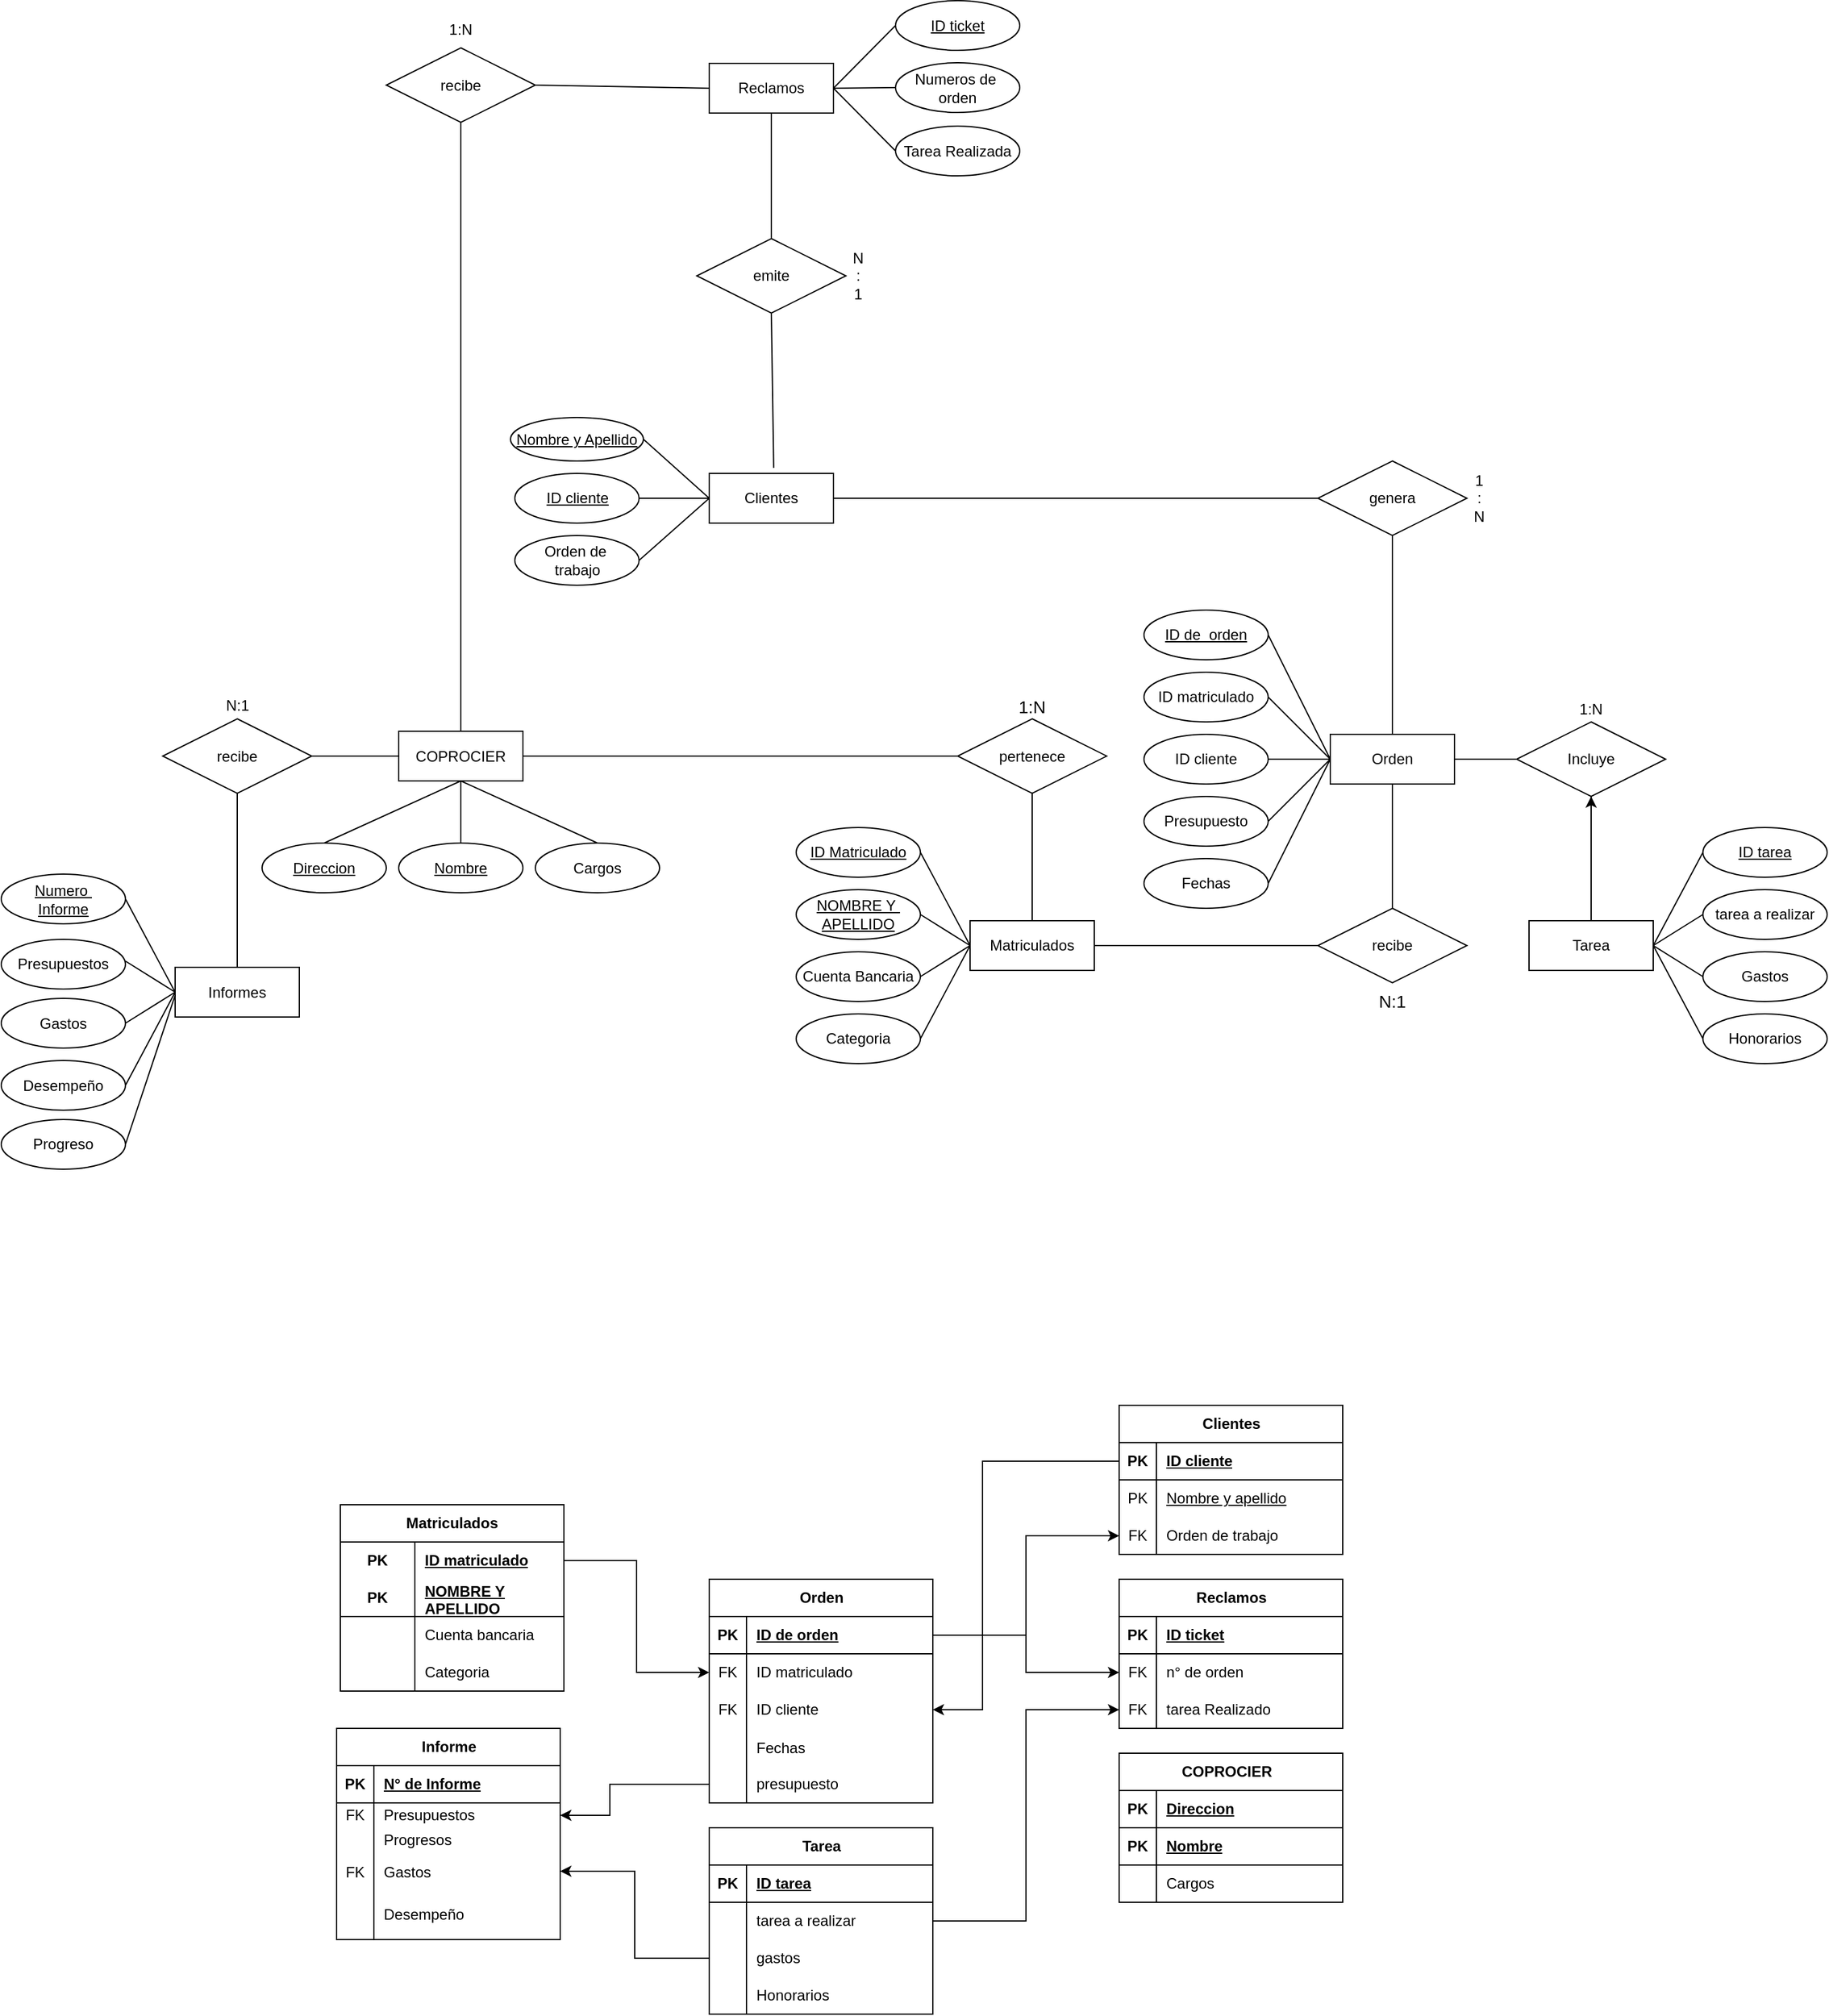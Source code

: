 <mxfile version="24.7.16">
  <diagram name="Página-1" id="QvuxIqYsaIos6Q6z9FeD">
    <mxGraphModel dx="3054" dy="1744" grid="1" gridSize="10" guides="1" tooltips="1" connect="1" arrows="1" fold="1" page="1" pageScale="1" pageWidth="827" pageHeight="1169" math="0" shadow="0">
      <root>
        <mxCell id="0" />
        <mxCell id="1" parent="0" />
        <mxCell id="drNTuT1sKowNMCLu40O6-15" value="Clientes" style="whiteSpace=wrap;html=1;align=center;" parent="1" vertex="1">
          <mxGeometry x="-710" y="10" width="100" height="40" as="geometry" />
        </mxCell>
        <mxCell id="drNTuT1sKowNMCLu40O6-16" value="Informes" style="whiteSpace=wrap;html=1;align=center;" parent="1" vertex="1">
          <mxGeometry x="-1140" y="407.5" width="100" height="40" as="geometry" />
        </mxCell>
        <mxCell id="drNTuT1sKowNMCLu40O6-20" value="Matriculados" style="whiteSpace=wrap;html=1;align=center;" parent="1" vertex="1">
          <mxGeometry x="-500" y="370" width="100" height="40" as="geometry" />
        </mxCell>
        <mxCell id="drNTuT1sKowNMCLu40O6-22" value="" style="endArrow=none;html=1;rounded=0;entryX=0.5;entryY=0;entryDx=0;entryDy=0;exitX=0.5;exitY=1;exitDx=0;exitDy=0;" parent="1" source="TUGRAu5IlV4WUUAFoAW3-35" target="drNTuT1sKowNMCLu40O6-20" edge="1">
          <mxGeometry relative="1" as="geometry">
            <mxPoint x="-450" y="270" as="sourcePoint" />
            <mxPoint x="-360" y="280" as="targetPoint" />
          </mxGeometry>
        </mxCell>
        <mxCell id="drNTuT1sKowNMCLu40O6-32" value="" style="endArrow=none;html=1;rounded=0;exitX=1;exitY=0.5;exitDx=0;exitDy=0;entryX=0;entryY=0.5;entryDx=0;entryDy=0;" parent="1" source="drNTuT1sKowNMCLu40O6-20" target="TUGRAu5IlV4WUUAFoAW3-37" edge="1">
          <mxGeometry relative="1" as="geometry">
            <mxPoint x="-400" y="390" as="sourcePoint" />
            <mxPoint x="-214.12" y="390.36" as="targetPoint" />
          </mxGeometry>
        </mxCell>
        <mxCell id="drNTuT1sKowNMCLu40O6-34" value="" style="endArrow=none;html=1;rounded=0;exitX=0.5;exitY=1;exitDx=0;exitDy=0;entryX=0.5;entryY=0;entryDx=0;entryDy=0;" parent="1" target="TUGRAu5IlV4WUUAFoAW3-37" edge="1">
          <mxGeometry relative="1" as="geometry">
            <mxPoint x="-160" y="260" as="sourcePoint" />
            <mxPoint x="-160" y="360" as="targetPoint" />
          </mxGeometry>
        </mxCell>
        <mxCell id="drNTuT1sKowNMCLu40O6-36" value="&lt;font style=&quot;font-size: 14px;&quot;&gt;N:1&lt;/font&gt;" style="text;html=1;align=center;verticalAlign=middle;whiteSpace=wrap;rounded=0;" parent="1" vertex="1">
          <mxGeometry x="-190" y="420" width="60" height="30" as="geometry" />
        </mxCell>
        <mxCell id="drNTuT1sKowNMCLu40O6-38" value="" style="endArrow=none;html=1;rounded=0;exitX=0.5;exitY=1;exitDx=0;exitDy=0;entryX=0.5;entryY=0;entryDx=0;entryDy=0;" parent="1" source="TUGRAu5IlV4WUUAFoAW3-36" target="drNTuT1sKowNMCLu40O6-90" edge="1">
          <mxGeometry relative="1" as="geometry">
            <mxPoint x="-160" y="60" as="sourcePoint" />
            <mxPoint x="-160" y="220" as="targetPoint" />
          </mxGeometry>
        </mxCell>
        <mxCell id="drNTuT1sKowNMCLu40O6-39" value="" style="resizable=0;html=1;whiteSpace=wrap;align=right;verticalAlign=bottom;" parent="drNTuT1sKowNMCLu40O6-38" connectable="0" vertex="1">
          <mxGeometry x="1" relative="1" as="geometry" />
        </mxCell>
        <mxCell id="drNTuT1sKowNMCLu40O6-42" value="1&lt;div&gt;:&lt;/div&gt;&lt;div&gt;N&lt;/div&gt;" style="text;html=1;align=center;verticalAlign=middle;whiteSpace=wrap;rounded=0;" parent="1" vertex="1">
          <mxGeometry x="-120" y="15" width="60" height="30" as="geometry" />
        </mxCell>
        <mxCell id="drNTuT1sKowNMCLu40O6-60" value="&lt;u&gt;ID Matriculado&lt;/u&gt;" style="ellipse;whiteSpace=wrap;html=1;align=center;" parent="1" vertex="1">
          <mxGeometry x="-640" y="295" width="100" height="40" as="geometry" />
        </mxCell>
        <mxCell id="drNTuT1sKowNMCLu40O6-61" value="&lt;u&gt;NOMBRE Y&amp;nbsp;&lt;/u&gt;&lt;div&gt;&lt;u&gt;APELLIDO&lt;/u&gt;&lt;/div&gt;" style="ellipse;whiteSpace=wrap;html=1;align=center;" parent="1" vertex="1">
          <mxGeometry x="-640" y="345" width="100" height="40" as="geometry" />
        </mxCell>
        <mxCell id="drNTuT1sKowNMCLu40O6-62" value="Categoria" style="ellipse;whiteSpace=wrap;html=1;align=center;" parent="1" vertex="1">
          <mxGeometry x="-640" y="445" width="100" height="40" as="geometry" />
        </mxCell>
        <mxCell id="drNTuT1sKowNMCLu40O6-64" value="Cuenta Bancaria" style="ellipse;whiteSpace=wrap;html=1;align=center;" parent="1" vertex="1">
          <mxGeometry x="-640" y="395" width="100" height="40" as="geometry" />
        </mxCell>
        <mxCell id="drNTuT1sKowNMCLu40O6-72" value="&lt;u&gt;ID cliente&lt;/u&gt;" style="ellipse;whiteSpace=wrap;html=1;align=center;" parent="1" vertex="1">
          <mxGeometry x="-866.5" y="10" width="100" height="40" as="geometry" />
        </mxCell>
        <mxCell id="drNTuT1sKowNMCLu40O6-73" value="&lt;u&gt;Nombre y Apellido&lt;/u&gt;" style="ellipse;whiteSpace=wrap;html=1;align=center;" parent="1" vertex="1">
          <mxGeometry x="-870" y="-35" width="107" height="35" as="geometry" />
        </mxCell>
        <mxCell id="drNTuT1sKowNMCLu40O6-79" value="COPROCIER" style="whiteSpace=wrap;html=1;align=center;" parent="1" vertex="1">
          <mxGeometry x="-960" y="217.5" width="100" height="40" as="geometry" />
        </mxCell>
        <mxCell id="drNTuT1sKowNMCLu40O6-83" value="" style="endArrow=none;html=1;rounded=0;entryX=0.5;entryY=0;entryDx=0;entryDy=0;exitX=0.5;exitY=1;exitDx=0;exitDy=0;" parent="1" source="TUGRAu5IlV4WUUAFoAW3-34" target="drNTuT1sKowNMCLu40O6-16" edge="1">
          <mxGeometry relative="1" as="geometry">
            <mxPoint x="-1090" y="267.5" as="sourcePoint" />
            <mxPoint x="-677" y="248.5" as="targetPoint" />
          </mxGeometry>
        </mxCell>
        <mxCell id="drNTuT1sKowNMCLu40O6-84" value="" style="resizable=0;html=1;whiteSpace=wrap;align=right;verticalAlign=bottom;" parent="drNTuT1sKowNMCLu40O6-83" connectable="0" vertex="1">
          <mxGeometry x="1" relative="1" as="geometry" />
        </mxCell>
        <mxCell id="drNTuT1sKowNMCLu40O6-85" value="N:1" style="text;strokeColor=none;fillColor=none;spacingLeft=4;spacingRight=4;overflow=hidden;rotatable=0;points=[[0,0.5],[1,0.5]];portConstraint=eastwest;fontSize=12;whiteSpace=wrap;html=1;" parent="1" vertex="1">
          <mxGeometry x="-1105" y="182.5" width="30" height="25" as="geometry" />
        </mxCell>
        <mxCell id="drNTuT1sKowNMCLu40O6-90" value="Orden" style="whiteSpace=wrap;html=1;align=center;" parent="1" vertex="1">
          <mxGeometry x="-210" y="220" width="100" height="40" as="geometry" />
        </mxCell>
        <mxCell id="drNTuT1sKowNMCLu40O6-91" value="Cargos" style="ellipse;whiteSpace=wrap;html=1;align=center;" parent="1" vertex="1">
          <mxGeometry x="-850" y="307.5" width="100" height="40" as="geometry" />
        </mxCell>
        <mxCell id="drNTuT1sKowNMCLu40O6-92" value="&lt;u&gt;Direccion&lt;/u&gt;" style="ellipse;whiteSpace=wrap;html=1;align=center;" parent="1" vertex="1">
          <mxGeometry x="-1070" y="307.5" width="100" height="40" as="geometry" />
        </mxCell>
        <mxCell id="drNTuT1sKowNMCLu40O6-93" value="&lt;u&gt;Nombre&lt;/u&gt;" style="ellipse;whiteSpace=wrap;html=1;align=center;" parent="1" vertex="1">
          <mxGeometry x="-960" y="307.5" width="100" height="40" as="geometry" />
        </mxCell>
        <mxCell id="drNTuT1sKowNMCLu40O6-94" value="Orden de&amp;nbsp;&lt;div&gt;trabajo&lt;/div&gt;" style="ellipse;whiteSpace=wrap;html=1;align=center;" parent="1" vertex="1">
          <mxGeometry x="-866.5" y="60" width="100" height="40" as="geometry" />
        </mxCell>
        <mxCell id="drNTuT1sKowNMCLu40O6-98" value="" style="endArrow=none;html=1;rounded=0;exitX=1;exitY=0.5;exitDx=0;exitDy=0;entryX=0;entryY=0.5;entryDx=0;entryDy=0;" parent="1" source="drNTuT1sKowNMCLu40O6-15" target="TUGRAu5IlV4WUUAFoAW3-36" edge="1">
          <mxGeometry relative="1" as="geometry">
            <mxPoint x="-550" y="70" as="sourcePoint" />
            <mxPoint x="-220" y="30" as="targetPoint" />
            <Array as="points">
              <mxPoint x="-510" y="30" />
            </Array>
          </mxGeometry>
        </mxCell>
        <mxCell id="drNTuT1sKowNMCLu40O6-100" value="Gastos" style="ellipse;whiteSpace=wrap;html=1;align=center;" parent="1" vertex="1">
          <mxGeometry x="-1280" y="432.5" width="100" height="40" as="geometry" />
        </mxCell>
        <mxCell id="drNTuT1sKowNMCLu40O6-103" value="Desempeño" style="ellipse;whiteSpace=wrap;html=1;align=center;" parent="1" vertex="1">
          <mxGeometry x="-1280" y="482.5" width="100" height="40" as="geometry" />
        </mxCell>
        <mxCell id="drNTuT1sKowNMCLu40O6-104" value="&lt;u&gt;Numero&amp;nbsp;&lt;/u&gt;&lt;div&gt;&lt;u&gt;Informe&lt;/u&gt;&lt;/div&gt;" style="ellipse;whiteSpace=wrap;html=1;align=center;" parent="1" vertex="1">
          <mxGeometry x="-1280" y="332.5" width="100" height="40" as="geometry" />
        </mxCell>
        <mxCell id="drNTuT1sKowNMCLu40O6-106" value="Fechas" style="ellipse;whiteSpace=wrap;html=1;align=center;" parent="1" vertex="1">
          <mxGeometry x="-360" y="320" width="100" height="40" as="geometry" />
        </mxCell>
        <mxCell id="drNTuT1sKowNMCLu40O6-107" value="ID cliente" style="ellipse;whiteSpace=wrap;html=1;align=center;" parent="1" vertex="1">
          <mxGeometry x="-360" y="220" width="100" height="40" as="geometry" />
        </mxCell>
        <mxCell id="drNTuT1sKowNMCLu40O6-108" value="Presupuesto" style="ellipse;whiteSpace=wrap;html=1;align=center;" parent="1" vertex="1">
          <mxGeometry x="-360" y="270" width="100" height="40" as="geometry" />
        </mxCell>
        <mxCell id="drNTuT1sKowNMCLu40O6-109" value="ID matriculado" style="ellipse;whiteSpace=wrap;html=1;align=center;" parent="1" vertex="1">
          <mxGeometry x="-360" y="170" width="100" height="40" as="geometry" />
        </mxCell>
        <mxCell id="drNTuT1sKowNMCLu40O6-110" value="&lt;u&gt;ID de&amp;nbsp; orden&lt;/u&gt;" style="ellipse;whiteSpace=wrap;html=1;align=center;" parent="1" vertex="1">
          <mxGeometry x="-360" y="120" width="100" height="40" as="geometry" />
        </mxCell>
        <mxCell id="drNTuT1sKowNMCLu40O6-124" value="" style="edgeStyle=orthogonalEdgeStyle;rounded=0;orthogonalLoop=1;jettySize=auto;html=1;" parent="1" source="drNTuT1sKowNMCLu40O6-111" target="drNTuT1sKowNMCLu40O6-117" edge="1">
          <mxGeometry relative="1" as="geometry" />
        </mxCell>
        <mxCell id="drNTuT1sKowNMCLu40O6-111" value="Tarea" style="whiteSpace=wrap;html=1;align=center;" parent="1" vertex="1">
          <mxGeometry x="-50" y="370" width="100" height="40" as="geometry" />
        </mxCell>
        <mxCell id="drNTuT1sKowNMCLu40O6-113" value="Honorarios" style="ellipse;whiteSpace=wrap;html=1;align=center;" parent="1" vertex="1">
          <mxGeometry x="90" y="445" width="100" height="40" as="geometry" />
        </mxCell>
        <mxCell id="drNTuT1sKowNMCLu40O6-114" value="Gastos" style="ellipse;whiteSpace=wrap;html=1;align=center;" parent="1" vertex="1">
          <mxGeometry x="90" y="395" width="100" height="40" as="geometry" />
        </mxCell>
        <mxCell id="drNTuT1sKowNMCLu40O6-115" value="&lt;u&gt;ID tarea&lt;/u&gt;" style="ellipse;whiteSpace=wrap;html=1;align=center;" parent="1" vertex="1">
          <mxGeometry x="90" y="295" width="100" height="40" as="geometry" />
        </mxCell>
        <mxCell id="drNTuT1sKowNMCLu40O6-117" value="Incluye" style="shape=rhombus;perimeter=rhombusPerimeter;whiteSpace=wrap;html=1;align=center;" parent="1" vertex="1">
          <mxGeometry x="-60" y="210" width="120" height="60" as="geometry" />
        </mxCell>
        <mxCell id="drNTuT1sKowNMCLu40O6-118" value="" style="endArrow=none;html=1;rounded=0;exitX=0.5;exitY=1;exitDx=0;exitDy=0;entryX=0.5;entryY=0;entryDx=0;entryDy=0;" parent="1" source="drNTuT1sKowNMCLu40O6-117" target="drNTuT1sKowNMCLu40O6-111" edge="1">
          <mxGeometry relative="1" as="geometry">
            <mxPoint y="310" as="sourcePoint" />
            <mxPoint x="160" y="310" as="targetPoint" />
          </mxGeometry>
        </mxCell>
        <mxCell id="drNTuT1sKowNMCLu40O6-119" value="" style="resizable=0;html=1;whiteSpace=wrap;align=right;verticalAlign=bottom;" parent="drNTuT1sKowNMCLu40O6-118" connectable="0" vertex="1">
          <mxGeometry x="1" relative="1" as="geometry" />
        </mxCell>
        <mxCell id="drNTuT1sKowNMCLu40O6-120" value="" style="endArrow=none;html=1;rounded=0;exitX=1;exitY=0.5;exitDx=0;exitDy=0;entryX=0;entryY=0.5;entryDx=0;entryDy=0;" parent="1" source="drNTuT1sKowNMCLu40O6-90" target="drNTuT1sKowNMCLu40O6-117" edge="1">
          <mxGeometry relative="1" as="geometry">
            <mxPoint x="-100" y="260" as="sourcePoint" />
            <mxPoint x="60" y="260" as="targetPoint" />
          </mxGeometry>
        </mxCell>
        <mxCell id="drNTuT1sKowNMCLu40O6-121" value="" style="resizable=0;html=1;whiteSpace=wrap;align=right;verticalAlign=bottom;" parent="drNTuT1sKowNMCLu40O6-120" connectable="0" vertex="1">
          <mxGeometry x="1" relative="1" as="geometry" />
        </mxCell>
        <mxCell id="drNTuT1sKowNMCLu40O6-122" value="1:N" style="text;html=1;align=center;verticalAlign=middle;whiteSpace=wrap;rounded=0;" parent="1" vertex="1">
          <mxGeometry x="-30" y="185" width="60" height="30" as="geometry" />
        </mxCell>
        <mxCell id="drNTuT1sKowNMCLu40O6-125" value="Reclamos" style="whiteSpace=wrap;html=1;align=center;" parent="1" vertex="1">
          <mxGeometry x="-710" y="-320" width="100" height="40" as="geometry" />
        </mxCell>
        <mxCell id="drNTuT1sKowNMCLu40O6-126" value="&lt;u&gt;ID ticket&lt;/u&gt;" style="ellipse;whiteSpace=wrap;html=1;align=center;" parent="1" vertex="1">
          <mxGeometry x="-560" y="-370.5" width="100" height="40" as="geometry" />
        </mxCell>
        <mxCell id="drNTuT1sKowNMCLu40O6-127" value="Numeros de&amp;nbsp;&lt;div&gt;orden&lt;/div&gt;" style="ellipse;whiteSpace=wrap;html=1;align=center;" parent="1" vertex="1">
          <mxGeometry x="-560" y="-320.5" width="100" height="40" as="geometry" />
        </mxCell>
        <mxCell id="drNTuT1sKowNMCLu40O6-128" value="Tarea Realizada" style="ellipse;whiteSpace=wrap;html=1;align=center;" parent="1" vertex="1">
          <mxGeometry x="-560" y="-269.5" width="100" height="40" as="geometry" />
        </mxCell>
        <mxCell id="drNTuT1sKowNMCLu40O6-129" value="recibe" style="shape=rhombus;perimeter=rhombusPerimeter;whiteSpace=wrap;html=1;align=center;" parent="1" vertex="1">
          <mxGeometry x="-970" y="-332.5" width="120" height="60" as="geometry" />
        </mxCell>
        <mxCell id="drNTuT1sKowNMCLu40O6-134" value="" style="endArrow=none;html=1;rounded=0;exitX=0.5;exitY=1;exitDx=0;exitDy=0;entryX=0.5;entryY=0;entryDx=0;entryDy=0;" parent="1" source="drNTuT1sKowNMCLu40O6-129" target="drNTuT1sKowNMCLu40O6-79" edge="1">
          <mxGeometry relative="1" as="geometry">
            <mxPoint x="-310" y="-232.5" as="sourcePoint" />
            <mxPoint x="-150" y="-232.5" as="targetPoint" />
          </mxGeometry>
        </mxCell>
        <mxCell id="drNTuT1sKowNMCLu40O6-136" value="" style="endArrow=none;html=1;rounded=0;entryX=1;entryY=0.5;entryDx=0;entryDy=0;exitX=0;exitY=0.5;exitDx=0;exitDy=0;" parent="1" source="drNTuT1sKowNMCLu40O6-125" target="drNTuT1sKowNMCLu40O6-129" edge="1">
          <mxGeometry relative="1" as="geometry">
            <mxPoint x="-660" y="-230" as="sourcePoint" />
            <mxPoint x="-500" y="-230" as="targetPoint" />
          </mxGeometry>
        </mxCell>
        <mxCell id="drNTuT1sKowNMCLu40O6-140" value="emite" style="shape=rhombus;perimeter=rhombusPerimeter;whiteSpace=wrap;html=1;align=center;" parent="1" vertex="1">
          <mxGeometry x="-720" y="-179" width="120" height="60" as="geometry" />
        </mxCell>
        <mxCell id="drNTuT1sKowNMCLu40O6-141" value="" style="endArrow=none;html=1;rounded=0;exitX=0.5;exitY=1;exitDx=0;exitDy=0;entryX=0.5;entryY=0;entryDx=0;entryDy=0;" parent="1" source="drNTuT1sKowNMCLu40O6-125" target="drNTuT1sKowNMCLu40O6-140" edge="1">
          <mxGeometry relative="1" as="geometry">
            <mxPoint x="-690" y="-200" as="sourcePoint" />
            <mxPoint x="-530" y="-200" as="targetPoint" />
          </mxGeometry>
        </mxCell>
        <mxCell id="drNTuT1sKowNMCLu40O6-143" value="" style="endArrow=none;html=1;rounded=0;exitX=0.5;exitY=1;exitDx=0;exitDy=0;entryX=0.519;entryY=-0.111;entryDx=0;entryDy=0;entryPerimeter=0;" parent="1" source="drNTuT1sKowNMCLu40O6-140" target="drNTuT1sKowNMCLu40O6-15" edge="1">
          <mxGeometry relative="1" as="geometry">
            <mxPoint x="-690" y="-60" as="sourcePoint" />
            <mxPoint x="-530" y="-60" as="targetPoint" />
          </mxGeometry>
        </mxCell>
        <mxCell id="drNTuT1sKowNMCLu40O6-151" value="1:N" style="text;strokeColor=none;align=center;fillColor=none;html=1;verticalAlign=middle;whiteSpace=wrap;rounded=0;" parent="1" vertex="1">
          <mxGeometry x="-940" y="-362.5" width="60" height="30" as="geometry" />
        </mxCell>
        <mxCell id="drNTuT1sKowNMCLu40O6-152" value="" style="endArrow=none;html=1;rounded=0;exitX=0;exitY=0.5;exitDx=0;exitDy=0;entryX=1;entryY=0.5;entryDx=0;entryDy=0;" parent="1" source="TUGRAu5IlV4WUUAFoAW3-35" target="drNTuT1sKowNMCLu40O6-79" edge="1">
          <mxGeometry relative="1" as="geometry">
            <mxPoint x="-510" y="240" as="sourcePoint" />
            <mxPoint x="-440" y="30" as="targetPoint" />
          </mxGeometry>
        </mxCell>
        <mxCell id="drNTuT1sKowNMCLu40O6-26" value="&lt;font style=&quot;font-size: 14px;&quot;&gt;1:N&lt;/font&gt;" style="text;html=1;align=center;verticalAlign=middle;whiteSpace=wrap;rounded=0;" parent="1" vertex="1">
          <mxGeometry x="-480" y="182.5" width="60" height="30" as="geometry" />
        </mxCell>
        <mxCell id="TUGRAu5IlV4WUUAFoAW3-3" value="" style="endArrow=none;html=1;rounded=0;exitX=1;exitY=0.5;exitDx=0;exitDy=0;entryX=0;entryY=0.5;entryDx=0;entryDy=0;" parent="1" source="TUGRAu5IlV4WUUAFoAW3-34" target="drNTuT1sKowNMCLu40O6-79" edge="1">
          <mxGeometry width="50" height="50" relative="1" as="geometry">
            <mxPoint x="-1030" y="237.5" as="sourcePoint" />
            <mxPoint x="-850" y="387.5" as="targetPoint" />
          </mxGeometry>
        </mxCell>
        <mxCell id="TUGRAu5IlV4WUUAFoAW3-5" value="tarea a realizar" style="ellipse;whiteSpace=wrap;html=1;align=center;" parent="1" vertex="1">
          <mxGeometry x="90" y="345" width="100" height="40" as="geometry" />
        </mxCell>
        <mxCell id="TUGRAu5IlV4WUUAFoAW3-7" value="" style="endArrow=none;html=1;rounded=0;exitX=0;exitY=0.5;exitDx=0;exitDy=0;entryX=1;entryY=0.5;entryDx=0;entryDy=0;" parent="1" source="drNTuT1sKowNMCLu40O6-15" target="drNTuT1sKowNMCLu40O6-73" edge="1">
          <mxGeometry width="50" height="50" relative="1" as="geometry">
            <mxPoint x="-740" y="10" as="sourcePoint" />
            <mxPoint x="-690" y="-40" as="targetPoint" />
          </mxGeometry>
        </mxCell>
        <mxCell id="TUGRAu5IlV4WUUAFoAW3-8" value="" style="endArrow=none;html=1;rounded=0;exitX=0;exitY=0.5;exitDx=0;exitDy=0;entryX=1;entryY=0.5;entryDx=0;entryDy=0;" parent="1" source="drNTuT1sKowNMCLu40O6-15" target="drNTuT1sKowNMCLu40O6-72" edge="1">
          <mxGeometry width="50" height="50" relative="1" as="geometry">
            <mxPoint x="-740" y="190" as="sourcePoint" />
            <mxPoint x="-690" y="140" as="targetPoint" />
          </mxGeometry>
        </mxCell>
        <mxCell id="TUGRAu5IlV4WUUAFoAW3-9" value="" style="endArrow=none;html=1;rounded=0;exitX=1;exitY=0.5;exitDx=0;exitDy=0;entryX=0;entryY=0.5;entryDx=0;entryDy=0;" parent="1" source="drNTuT1sKowNMCLu40O6-94" target="drNTuT1sKowNMCLu40O6-15" edge="1">
          <mxGeometry width="50" height="50" relative="1" as="geometry">
            <mxPoint x="-730" y="200" as="sourcePoint" />
            <mxPoint x="-680" y="150" as="targetPoint" />
          </mxGeometry>
        </mxCell>
        <mxCell id="TUGRAu5IlV4WUUAFoAW3-10" value="" style="endArrow=none;html=1;rounded=0;exitX=1;exitY=0.5;exitDx=0;exitDy=0;entryX=0;entryY=0.5;entryDx=0;entryDy=0;" parent="1" target="drNTuT1sKowNMCLu40O6-16" edge="1">
          <mxGeometry width="50" height="50" relative="1" as="geometry">
            <mxPoint x="-1180" y="402.5" as="sourcePoint" />
            <mxPoint x="-990" y="487.5" as="targetPoint" />
          </mxGeometry>
        </mxCell>
        <mxCell id="TUGRAu5IlV4WUUAFoAW3-11" value="" style="endArrow=none;html=1;rounded=0;exitX=1;exitY=0.5;exitDx=0;exitDy=0;entryX=0;entryY=0.5;entryDx=0;entryDy=0;" parent="1" source="drNTuT1sKowNMCLu40O6-100" target="drNTuT1sKowNMCLu40O6-16" edge="1">
          <mxGeometry width="50" height="50" relative="1" as="geometry">
            <mxPoint x="-960" y="517.5" as="sourcePoint" />
            <mxPoint x="-910" y="467.5" as="targetPoint" />
          </mxGeometry>
        </mxCell>
        <mxCell id="TUGRAu5IlV4WUUAFoAW3-12" value="" style="endArrow=none;html=1;rounded=0;exitX=1;exitY=0.5;exitDx=0;exitDy=0;entryX=0;entryY=0.5;entryDx=0;entryDy=0;" parent="1" source="drNTuT1sKowNMCLu40O6-103" target="drNTuT1sKowNMCLu40O6-16" edge="1">
          <mxGeometry width="50" height="50" relative="1" as="geometry">
            <mxPoint x="-895" y="547.5" as="sourcePoint" />
            <mxPoint x="-845" y="497.5" as="targetPoint" />
          </mxGeometry>
        </mxCell>
        <mxCell id="TUGRAu5IlV4WUUAFoAW3-13" value="" style="endArrow=none;html=1;rounded=0;exitX=1;exitY=0.5;exitDx=0;exitDy=0;entryX=0;entryY=0.5;entryDx=0;entryDy=0;" parent="1" source="drNTuT1sKowNMCLu40O6-104" target="drNTuT1sKowNMCLu40O6-16" edge="1">
          <mxGeometry width="50" height="50" relative="1" as="geometry">
            <mxPoint x="-1105" y="567.5" as="sourcePoint" />
            <mxPoint x="-1055" y="517.5" as="targetPoint" />
          </mxGeometry>
        </mxCell>
        <mxCell id="TUGRAu5IlV4WUUAFoAW3-14" value="" style="endArrow=none;html=1;rounded=0;entryX=0.5;entryY=1;entryDx=0;entryDy=0;exitX=0.5;exitY=0;exitDx=0;exitDy=0;" parent="1" source="drNTuT1sKowNMCLu40O6-91" target="drNTuT1sKowNMCLu40O6-79" edge="1">
          <mxGeometry width="50" height="50" relative="1" as="geometry">
            <mxPoint x="-890" y="457.5" as="sourcePoint" />
            <mxPoint x="-840" y="407.5" as="targetPoint" />
          </mxGeometry>
        </mxCell>
        <mxCell id="TUGRAu5IlV4WUUAFoAW3-15" value="" style="endArrow=none;html=1;rounded=0;entryX=0.5;entryY=1;entryDx=0;entryDy=0;exitX=0.5;exitY=0;exitDx=0;exitDy=0;" parent="1" source="drNTuT1sKowNMCLu40O6-93" target="drNTuT1sKowNMCLu40O6-79" edge="1">
          <mxGeometry width="50" height="50" relative="1" as="geometry">
            <mxPoint x="-890" y="417.5" as="sourcePoint" />
            <mxPoint x="-840" y="367.5" as="targetPoint" />
          </mxGeometry>
        </mxCell>
        <mxCell id="TUGRAu5IlV4WUUAFoAW3-16" value="" style="endArrow=none;html=1;rounded=0;entryX=0.5;entryY=1;entryDx=0;entryDy=0;exitX=0.5;exitY=0;exitDx=0;exitDy=0;" parent="1" source="drNTuT1sKowNMCLu40O6-92" target="drNTuT1sKowNMCLu40O6-79" edge="1">
          <mxGeometry width="50" height="50" relative="1" as="geometry">
            <mxPoint x="-950" y="437.5" as="sourcePoint" />
            <mxPoint x="-900" y="387.5" as="targetPoint" />
          </mxGeometry>
        </mxCell>
        <mxCell id="TUGRAu5IlV4WUUAFoAW3-17" value="" style="endArrow=none;html=1;rounded=0;exitX=1;exitY=0.5;exitDx=0;exitDy=0;entryX=0;entryY=0.5;entryDx=0;entryDy=0;" parent="1" source="drNTuT1sKowNMCLu40O6-62" target="drNTuT1sKowNMCLu40O6-20" edge="1">
          <mxGeometry width="50" height="50" relative="1" as="geometry">
            <mxPoint x="-370" y="510" as="sourcePoint" />
            <mxPoint x="-320" y="460" as="targetPoint" />
          </mxGeometry>
        </mxCell>
        <mxCell id="TUGRAu5IlV4WUUAFoAW3-18" value="" style="endArrow=none;html=1;rounded=0;exitX=1;exitY=0.5;exitDx=0;exitDy=0;entryX=0;entryY=0.5;entryDx=0;entryDy=0;" parent="1" source="drNTuT1sKowNMCLu40O6-64" target="drNTuT1sKowNMCLu40O6-20" edge="1">
          <mxGeometry width="50" height="50" relative="1" as="geometry">
            <mxPoint x="-400" y="500" as="sourcePoint" />
            <mxPoint x="-350" y="450" as="targetPoint" />
          </mxGeometry>
        </mxCell>
        <mxCell id="TUGRAu5IlV4WUUAFoAW3-19" value="" style="endArrow=none;html=1;rounded=0;exitX=1;exitY=0.5;exitDx=0;exitDy=0;entryX=0;entryY=0.5;entryDx=0;entryDy=0;" parent="1" source="drNTuT1sKowNMCLu40O6-61" target="drNTuT1sKowNMCLu40O6-20" edge="1">
          <mxGeometry width="50" height="50" relative="1" as="geometry">
            <mxPoint x="-410" y="500" as="sourcePoint" />
            <mxPoint x="-360" y="450" as="targetPoint" />
          </mxGeometry>
        </mxCell>
        <mxCell id="TUGRAu5IlV4WUUAFoAW3-20" value="" style="endArrow=none;html=1;rounded=0;exitX=1;exitY=0.5;exitDx=0;exitDy=0;entryX=0;entryY=0.5;entryDx=0;entryDy=0;" parent="1" source="drNTuT1sKowNMCLu40O6-60" target="drNTuT1sKowNMCLu40O6-20" edge="1">
          <mxGeometry width="50" height="50" relative="1" as="geometry">
            <mxPoint x="-410" y="550" as="sourcePoint" />
            <mxPoint x="-360" y="500" as="targetPoint" />
          </mxGeometry>
        </mxCell>
        <mxCell id="TUGRAu5IlV4WUUAFoAW3-21" value="" style="endArrow=none;html=1;rounded=0;exitX=1;exitY=0.5;exitDx=0;exitDy=0;entryX=0;entryY=0.5;entryDx=0;entryDy=0;" parent="1" source="drNTuT1sKowNMCLu40O6-111" target="drNTuT1sKowNMCLu40O6-115" edge="1">
          <mxGeometry width="50" height="50" relative="1" as="geometry">
            <mxPoint x="220" y="200" as="sourcePoint" />
            <mxPoint x="270" y="150" as="targetPoint" />
          </mxGeometry>
        </mxCell>
        <mxCell id="TUGRAu5IlV4WUUAFoAW3-22" value="" style="endArrow=none;html=1;rounded=0;exitX=1;exitY=0.5;exitDx=0;exitDy=0;entryX=0;entryY=0.5;entryDx=0;entryDy=0;" parent="1" source="drNTuT1sKowNMCLu40O6-111" target="TUGRAu5IlV4WUUAFoAW3-5" edge="1">
          <mxGeometry width="50" height="50" relative="1" as="geometry">
            <mxPoint x="260" y="220" as="sourcePoint" />
            <mxPoint x="310" y="170" as="targetPoint" />
          </mxGeometry>
        </mxCell>
        <mxCell id="TUGRAu5IlV4WUUAFoAW3-23" value="" style="endArrow=none;html=1;rounded=0;exitX=1;exitY=0.5;exitDx=0;exitDy=0;entryX=0;entryY=0.5;entryDx=0;entryDy=0;" parent="1" source="drNTuT1sKowNMCLu40O6-111" target="drNTuT1sKowNMCLu40O6-114" edge="1">
          <mxGeometry width="50" height="50" relative="1" as="geometry">
            <mxPoint x="290" y="270" as="sourcePoint" />
            <mxPoint x="340" y="220" as="targetPoint" />
          </mxGeometry>
        </mxCell>
        <mxCell id="TUGRAu5IlV4WUUAFoAW3-24" value="" style="endArrow=none;html=1;rounded=0;exitX=1;exitY=0.5;exitDx=0;exitDy=0;entryX=0;entryY=0.5;entryDx=0;entryDy=0;" parent="1" source="drNTuT1sKowNMCLu40O6-111" target="drNTuT1sKowNMCLu40O6-113" edge="1">
          <mxGeometry width="50" height="50" relative="1" as="geometry">
            <mxPoint x="290" y="300" as="sourcePoint" />
            <mxPoint x="340" y="250" as="targetPoint" />
          </mxGeometry>
        </mxCell>
        <mxCell id="TUGRAu5IlV4WUUAFoAW3-25" value="" style="endArrow=none;html=1;rounded=0;exitX=1;exitY=0.5;exitDx=0;exitDy=0;entryX=0;entryY=0.5;entryDx=0;entryDy=0;" parent="1" source="drNTuT1sKowNMCLu40O6-109" target="drNTuT1sKowNMCLu40O6-90" edge="1">
          <mxGeometry width="50" height="50" relative="1" as="geometry">
            <mxPoint x="-10" y="80" as="sourcePoint" />
            <mxPoint x="40" y="30" as="targetPoint" />
          </mxGeometry>
        </mxCell>
        <mxCell id="TUGRAu5IlV4WUUAFoAW3-26" value="" style="endArrow=none;html=1;rounded=0;exitX=1;exitY=0.5;exitDx=0;exitDy=0;entryX=0;entryY=0.5;entryDx=0;entryDy=0;" parent="1" source="drNTuT1sKowNMCLu40O6-107" target="drNTuT1sKowNMCLu40O6-90" edge="1">
          <mxGeometry width="50" height="50" relative="1" as="geometry">
            <mxPoint x="-20" y="100" as="sourcePoint" />
            <mxPoint x="30" y="50" as="targetPoint" />
          </mxGeometry>
        </mxCell>
        <mxCell id="TUGRAu5IlV4WUUAFoAW3-27" value="" style="endArrow=none;html=1;rounded=0;exitX=1;exitY=0.5;exitDx=0;exitDy=0;entryX=0;entryY=0.5;entryDx=0;entryDy=0;" parent="1" source="drNTuT1sKowNMCLu40O6-106" target="drNTuT1sKowNMCLu40O6-90" edge="1">
          <mxGeometry width="50" height="50" relative="1" as="geometry">
            <mxPoint x="-50" y="140" as="sourcePoint" />
            <mxPoint y="90" as="targetPoint" />
          </mxGeometry>
        </mxCell>
        <mxCell id="TUGRAu5IlV4WUUAFoAW3-28" value="" style="endArrow=none;html=1;rounded=0;exitX=1;exitY=0.5;exitDx=0;exitDy=0;entryX=0;entryY=0.5;entryDx=0;entryDy=0;" parent="1" source="drNTuT1sKowNMCLu40O6-108" target="drNTuT1sKowNMCLu40O6-90" edge="1">
          <mxGeometry width="50" height="50" relative="1" as="geometry">
            <mxPoint x="-10" y="90" as="sourcePoint" />
            <mxPoint x="40" y="40" as="targetPoint" />
          </mxGeometry>
        </mxCell>
        <mxCell id="TUGRAu5IlV4WUUAFoAW3-29" value="" style="endArrow=none;html=1;rounded=0;exitX=1;exitY=0.5;exitDx=0;exitDy=0;entryX=0;entryY=0.5;entryDx=0;entryDy=0;" parent="1" source="drNTuT1sKowNMCLu40O6-110" target="drNTuT1sKowNMCLu40O6-90" edge="1">
          <mxGeometry width="50" height="50" relative="1" as="geometry">
            <mxPoint x="-10" y="110" as="sourcePoint" />
            <mxPoint x="40" y="60" as="targetPoint" />
          </mxGeometry>
        </mxCell>
        <mxCell id="TUGRAu5IlV4WUUAFoAW3-30" value="" style="endArrow=none;html=1;rounded=0;exitX=1;exitY=0.5;exitDx=0;exitDy=0;entryX=0;entryY=0.5;entryDx=0;entryDy=0;" parent="1" source="drNTuT1sKowNMCLu40O6-125" target="drNTuT1sKowNMCLu40O6-126" edge="1">
          <mxGeometry width="50" height="50" relative="1" as="geometry">
            <mxPoint x="-340" y="-340" as="sourcePoint" />
            <mxPoint x="-290" y="-390" as="targetPoint" />
          </mxGeometry>
        </mxCell>
        <mxCell id="TUGRAu5IlV4WUUAFoAW3-31" value="" style="endArrow=none;html=1;rounded=0;exitX=1;exitY=0.5;exitDx=0;exitDy=0;entryX=0;entryY=0.5;entryDx=0;entryDy=0;" parent="1" source="drNTuT1sKowNMCLu40O6-125" target="drNTuT1sKowNMCLu40O6-127" edge="1">
          <mxGeometry width="50" height="50" relative="1" as="geometry">
            <mxPoint x="-330" y="-340" as="sourcePoint" />
            <mxPoint x="-280" y="-390" as="targetPoint" />
          </mxGeometry>
        </mxCell>
        <mxCell id="TUGRAu5IlV4WUUAFoAW3-32" value="" style="endArrow=none;html=1;rounded=0;exitX=1;exitY=0.5;exitDx=0;exitDy=0;entryX=0;entryY=0.5;entryDx=0;entryDy=0;" parent="1" source="drNTuT1sKowNMCLu40O6-125" target="drNTuT1sKowNMCLu40O6-128" edge="1">
          <mxGeometry width="50" height="50" relative="1" as="geometry">
            <mxPoint x="-300" y="-320" as="sourcePoint" />
            <mxPoint x="-250" y="-370" as="targetPoint" />
          </mxGeometry>
        </mxCell>
        <mxCell id="TUGRAu5IlV4WUUAFoAW3-33" value="N&lt;div&gt;:&lt;/div&gt;&lt;div&gt;1&lt;/div&gt;" style="text;html=1;align=center;verticalAlign=middle;whiteSpace=wrap;rounded=0;" parent="1" vertex="1">
          <mxGeometry x="-620" y="-164" width="60" height="30" as="geometry" />
        </mxCell>
        <mxCell id="TUGRAu5IlV4WUUAFoAW3-34" value="recibe" style="shape=rhombus;perimeter=rhombusPerimeter;whiteSpace=wrap;html=1;align=center;" parent="1" vertex="1">
          <mxGeometry x="-1150" y="207.5" width="120" height="60" as="geometry" />
        </mxCell>
        <mxCell id="TUGRAu5IlV4WUUAFoAW3-35" value="pertenece" style="shape=rhombus;perimeter=rhombusPerimeter;whiteSpace=wrap;html=1;align=center;" parent="1" vertex="1">
          <mxGeometry x="-510" y="207.5" width="120" height="60" as="geometry" />
        </mxCell>
        <mxCell id="TUGRAu5IlV4WUUAFoAW3-36" value="genera" style="shape=rhombus;perimeter=rhombusPerimeter;whiteSpace=wrap;html=1;align=center;" parent="1" vertex="1">
          <mxGeometry x="-220" width="120" height="60" as="geometry" />
        </mxCell>
        <mxCell id="TUGRAu5IlV4WUUAFoAW3-37" value="recibe" style="shape=rhombus;perimeter=rhombusPerimeter;whiteSpace=wrap;html=1;align=center;" parent="1" vertex="1">
          <mxGeometry x="-220" y="360" width="120" height="60" as="geometry" />
        </mxCell>
        <mxCell id="Z2uj1v73rBXcL8muwOaY-1" value="Clientes" style="shape=table;startSize=30;container=1;collapsible=1;childLayout=tableLayout;fixedRows=1;rowLines=0;fontStyle=1;align=center;resizeLast=1;html=1;" vertex="1" parent="1">
          <mxGeometry x="-380" y="760" width="180" height="120" as="geometry" />
        </mxCell>
        <mxCell id="Z2uj1v73rBXcL8muwOaY-2" value="" style="shape=tableRow;horizontal=0;startSize=0;swimlaneHead=0;swimlaneBody=0;fillColor=none;collapsible=0;dropTarget=0;points=[[0,0.5],[1,0.5]];portConstraint=eastwest;top=0;left=0;right=0;bottom=1;" vertex="1" parent="Z2uj1v73rBXcL8muwOaY-1">
          <mxGeometry y="30" width="180" height="30" as="geometry" />
        </mxCell>
        <mxCell id="Z2uj1v73rBXcL8muwOaY-3" value="PK" style="shape=partialRectangle;connectable=0;fillColor=none;top=0;left=0;bottom=0;right=0;fontStyle=1;overflow=hidden;whiteSpace=wrap;html=1;" vertex="1" parent="Z2uj1v73rBXcL8muwOaY-2">
          <mxGeometry width="30" height="30" as="geometry">
            <mxRectangle width="30" height="30" as="alternateBounds" />
          </mxGeometry>
        </mxCell>
        <mxCell id="Z2uj1v73rBXcL8muwOaY-4" value="ID cliente" style="shape=partialRectangle;connectable=0;fillColor=none;top=0;left=0;bottom=0;right=0;align=left;spacingLeft=6;fontStyle=5;overflow=hidden;whiteSpace=wrap;html=1;" vertex="1" parent="Z2uj1v73rBXcL8muwOaY-2">
          <mxGeometry x="30" width="150" height="30" as="geometry">
            <mxRectangle width="150" height="30" as="alternateBounds" />
          </mxGeometry>
        </mxCell>
        <mxCell id="Z2uj1v73rBXcL8muwOaY-5" value="" style="shape=tableRow;horizontal=0;startSize=0;swimlaneHead=0;swimlaneBody=0;fillColor=none;collapsible=0;dropTarget=0;points=[[0,0.5],[1,0.5]];portConstraint=eastwest;top=0;left=0;right=0;bottom=0;" vertex="1" parent="Z2uj1v73rBXcL8muwOaY-1">
          <mxGeometry y="60" width="180" height="30" as="geometry" />
        </mxCell>
        <mxCell id="Z2uj1v73rBXcL8muwOaY-6" value="PK" style="shape=partialRectangle;connectable=0;fillColor=none;top=0;left=0;bottom=0;right=0;editable=1;overflow=hidden;whiteSpace=wrap;html=1;" vertex="1" parent="Z2uj1v73rBXcL8muwOaY-5">
          <mxGeometry width="30" height="30" as="geometry">
            <mxRectangle width="30" height="30" as="alternateBounds" />
          </mxGeometry>
        </mxCell>
        <mxCell id="Z2uj1v73rBXcL8muwOaY-7" value="&lt;u&gt;Nombre y apellido&lt;/u&gt;" style="shape=partialRectangle;connectable=0;fillColor=none;top=0;left=0;bottom=0;right=0;align=left;spacingLeft=6;overflow=hidden;whiteSpace=wrap;html=1;" vertex="1" parent="Z2uj1v73rBXcL8muwOaY-5">
          <mxGeometry x="30" width="150" height="30" as="geometry">
            <mxRectangle width="150" height="30" as="alternateBounds" />
          </mxGeometry>
        </mxCell>
        <mxCell id="Z2uj1v73rBXcL8muwOaY-8" value="" style="shape=tableRow;horizontal=0;startSize=0;swimlaneHead=0;swimlaneBody=0;fillColor=none;collapsible=0;dropTarget=0;points=[[0,0.5],[1,0.5]];portConstraint=eastwest;top=0;left=0;right=0;bottom=0;" vertex="1" parent="Z2uj1v73rBXcL8muwOaY-1">
          <mxGeometry y="90" width="180" height="30" as="geometry" />
        </mxCell>
        <mxCell id="Z2uj1v73rBXcL8muwOaY-9" value="FK" style="shape=partialRectangle;connectable=0;fillColor=none;top=0;left=0;bottom=0;right=0;editable=1;overflow=hidden;whiteSpace=wrap;html=1;" vertex="1" parent="Z2uj1v73rBXcL8muwOaY-8">
          <mxGeometry width="30" height="30" as="geometry">
            <mxRectangle width="30" height="30" as="alternateBounds" />
          </mxGeometry>
        </mxCell>
        <mxCell id="Z2uj1v73rBXcL8muwOaY-10" value="Orden de trabajo" style="shape=partialRectangle;connectable=0;fillColor=none;top=0;left=0;bottom=0;right=0;align=left;spacingLeft=6;overflow=hidden;whiteSpace=wrap;html=1;" vertex="1" parent="Z2uj1v73rBXcL8muwOaY-8">
          <mxGeometry x="30" width="150" height="30" as="geometry">
            <mxRectangle width="150" height="30" as="alternateBounds" />
          </mxGeometry>
        </mxCell>
        <mxCell id="Z2uj1v73rBXcL8muwOaY-26" value="Reclamos" style="shape=table;startSize=30;container=1;collapsible=1;childLayout=tableLayout;fixedRows=1;rowLines=0;fontStyle=1;align=center;resizeLast=1;html=1;" vertex="1" parent="1">
          <mxGeometry x="-380" y="900" width="180" height="120" as="geometry" />
        </mxCell>
        <mxCell id="Z2uj1v73rBXcL8muwOaY-27" value="" style="shape=tableRow;horizontal=0;startSize=0;swimlaneHead=0;swimlaneBody=0;fillColor=none;collapsible=0;dropTarget=0;points=[[0,0.5],[1,0.5]];portConstraint=eastwest;top=0;left=0;right=0;bottom=1;" vertex="1" parent="Z2uj1v73rBXcL8muwOaY-26">
          <mxGeometry y="30" width="180" height="30" as="geometry" />
        </mxCell>
        <mxCell id="Z2uj1v73rBXcL8muwOaY-28" value="PK" style="shape=partialRectangle;connectable=0;fillColor=none;top=0;left=0;bottom=0;right=0;fontStyle=1;overflow=hidden;whiteSpace=wrap;html=1;" vertex="1" parent="Z2uj1v73rBXcL8muwOaY-27">
          <mxGeometry width="30" height="30" as="geometry">
            <mxRectangle width="30" height="30" as="alternateBounds" />
          </mxGeometry>
        </mxCell>
        <mxCell id="Z2uj1v73rBXcL8muwOaY-29" value="ID ticket" style="shape=partialRectangle;connectable=0;fillColor=none;top=0;left=0;bottom=0;right=0;align=left;spacingLeft=6;fontStyle=5;overflow=hidden;whiteSpace=wrap;html=1;" vertex="1" parent="Z2uj1v73rBXcL8muwOaY-27">
          <mxGeometry x="30" width="150" height="30" as="geometry">
            <mxRectangle width="150" height="30" as="alternateBounds" />
          </mxGeometry>
        </mxCell>
        <mxCell id="Z2uj1v73rBXcL8muwOaY-30" value="" style="shape=tableRow;horizontal=0;startSize=0;swimlaneHead=0;swimlaneBody=0;fillColor=none;collapsible=0;dropTarget=0;points=[[0,0.5],[1,0.5]];portConstraint=eastwest;top=0;left=0;right=0;bottom=0;" vertex="1" parent="Z2uj1v73rBXcL8muwOaY-26">
          <mxGeometry y="60" width="180" height="30" as="geometry" />
        </mxCell>
        <mxCell id="Z2uj1v73rBXcL8muwOaY-31" value="FK" style="shape=partialRectangle;connectable=0;fillColor=none;top=0;left=0;bottom=0;right=0;editable=1;overflow=hidden;whiteSpace=wrap;html=1;" vertex="1" parent="Z2uj1v73rBXcL8muwOaY-30">
          <mxGeometry width="30" height="30" as="geometry">
            <mxRectangle width="30" height="30" as="alternateBounds" />
          </mxGeometry>
        </mxCell>
        <mxCell id="Z2uj1v73rBXcL8muwOaY-32" value="n° de orden" style="shape=partialRectangle;connectable=0;fillColor=none;top=0;left=0;bottom=0;right=0;align=left;spacingLeft=6;overflow=hidden;whiteSpace=wrap;html=1;" vertex="1" parent="Z2uj1v73rBXcL8muwOaY-30">
          <mxGeometry x="30" width="150" height="30" as="geometry">
            <mxRectangle width="150" height="30" as="alternateBounds" />
          </mxGeometry>
        </mxCell>
        <mxCell id="Z2uj1v73rBXcL8muwOaY-33" value="" style="shape=tableRow;horizontal=0;startSize=0;swimlaneHead=0;swimlaneBody=0;fillColor=none;collapsible=0;dropTarget=0;points=[[0,0.5],[1,0.5]];portConstraint=eastwest;top=0;left=0;right=0;bottom=0;" vertex="1" parent="Z2uj1v73rBXcL8muwOaY-26">
          <mxGeometry y="90" width="180" height="30" as="geometry" />
        </mxCell>
        <mxCell id="Z2uj1v73rBXcL8muwOaY-34" value="FK" style="shape=partialRectangle;connectable=0;fillColor=none;top=0;left=0;bottom=0;right=0;editable=1;overflow=hidden;whiteSpace=wrap;html=1;" vertex="1" parent="Z2uj1v73rBXcL8muwOaY-33">
          <mxGeometry width="30" height="30" as="geometry">
            <mxRectangle width="30" height="30" as="alternateBounds" />
          </mxGeometry>
        </mxCell>
        <mxCell id="Z2uj1v73rBXcL8muwOaY-35" value="tarea Realizado" style="shape=partialRectangle;connectable=0;fillColor=none;top=0;left=0;bottom=0;right=0;align=left;spacingLeft=6;overflow=hidden;whiteSpace=wrap;html=1;" vertex="1" parent="Z2uj1v73rBXcL8muwOaY-33">
          <mxGeometry x="30" width="150" height="30" as="geometry">
            <mxRectangle width="150" height="30" as="alternateBounds" />
          </mxGeometry>
        </mxCell>
        <mxCell id="Z2uj1v73rBXcL8muwOaY-52" value="COPROCIER&lt;span style=&quot;white-space: pre;&quot;&gt;&#x9;&lt;/span&gt;" style="shape=table;startSize=30;container=1;collapsible=1;childLayout=tableLayout;fixedRows=1;rowLines=0;fontStyle=1;align=center;resizeLast=1;html=1;" vertex="1" parent="1">
          <mxGeometry x="-380" y="1040" width="180" height="120" as="geometry" />
        </mxCell>
        <mxCell id="Z2uj1v73rBXcL8muwOaY-53" value="" style="shape=tableRow;horizontal=0;startSize=0;swimlaneHead=0;swimlaneBody=0;fillColor=none;collapsible=0;dropTarget=0;points=[[0,0.5],[1,0.5]];portConstraint=eastwest;top=0;left=0;right=0;bottom=1;" vertex="1" parent="Z2uj1v73rBXcL8muwOaY-52">
          <mxGeometry y="30" width="180" height="30" as="geometry" />
        </mxCell>
        <mxCell id="Z2uj1v73rBXcL8muwOaY-54" value="PK" style="shape=partialRectangle;connectable=0;fillColor=none;top=0;left=0;bottom=0;right=0;fontStyle=1;overflow=hidden;whiteSpace=wrap;html=1;" vertex="1" parent="Z2uj1v73rBXcL8muwOaY-53">
          <mxGeometry width="30" height="30" as="geometry">
            <mxRectangle width="30" height="30" as="alternateBounds" />
          </mxGeometry>
        </mxCell>
        <mxCell id="Z2uj1v73rBXcL8muwOaY-55" value="Direccion" style="shape=partialRectangle;connectable=0;fillColor=none;top=0;left=0;bottom=0;right=0;align=left;spacingLeft=6;fontStyle=5;overflow=hidden;whiteSpace=wrap;html=1;" vertex="1" parent="Z2uj1v73rBXcL8muwOaY-53">
          <mxGeometry x="30" width="150" height="30" as="geometry">
            <mxRectangle width="150" height="30" as="alternateBounds" />
          </mxGeometry>
        </mxCell>
        <mxCell id="Z2uj1v73rBXcL8muwOaY-69" value="" style="shape=tableRow;horizontal=0;startSize=0;swimlaneHead=0;swimlaneBody=0;fillColor=none;collapsible=0;dropTarget=0;points=[[0,0.5],[1,0.5]];portConstraint=eastwest;top=0;left=0;right=0;bottom=1;" vertex="1" parent="Z2uj1v73rBXcL8muwOaY-52">
          <mxGeometry y="60" width="180" height="30" as="geometry" />
        </mxCell>
        <mxCell id="Z2uj1v73rBXcL8muwOaY-70" value="PK" style="shape=partialRectangle;connectable=0;fillColor=none;top=0;left=0;bottom=0;right=0;fontStyle=1;overflow=hidden;whiteSpace=wrap;html=1;" vertex="1" parent="Z2uj1v73rBXcL8muwOaY-69">
          <mxGeometry width="30" height="30" as="geometry">
            <mxRectangle width="30" height="30" as="alternateBounds" />
          </mxGeometry>
        </mxCell>
        <mxCell id="Z2uj1v73rBXcL8muwOaY-71" value="Nombre" style="shape=partialRectangle;connectable=0;fillColor=none;top=0;left=0;bottom=0;right=0;align=left;spacingLeft=6;fontStyle=5;overflow=hidden;whiteSpace=wrap;html=1;" vertex="1" parent="Z2uj1v73rBXcL8muwOaY-69">
          <mxGeometry x="30" width="150" height="30" as="geometry">
            <mxRectangle width="150" height="30" as="alternateBounds" />
          </mxGeometry>
        </mxCell>
        <mxCell id="Z2uj1v73rBXcL8muwOaY-59" value="" style="shape=tableRow;horizontal=0;startSize=0;swimlaneHead=0;swimlaneBody=0;fillColor=none;collapsible=0;dropTarget=0;points=[[0,0.5],[1,0.5]];portConstraint=eastwest;top=0;left=0;right=0;bottom=0;" vertex="1" parent="Z2uj1v73rBXcL8muwOaY-52">
          <mxGeometry y="90" width="180" height="30" as="geometry" />
        </mxCell>
        <mxCell id="Z2uj1v73rBXcL8muwOaY-60" value="" style="shape=partialRectangle;connectable=0;fillColor=none;top=0;left=0;bottom=0;right=0;editable=1;overflow=hidden;whiteSpace=wrap;html=1;" vertex="1" parent="Z2uj1v73rBXcL8muwOaY-59">
          <mxGeometry width="30" height="30" as="geometry">
            <mxRectangle width="30" height="30" as="alternateBounds" />
          </mxGeometry>
        </mxCell>
        <mxCell id="Z2uj1v73rBXcL8muwOaY-61" value="Cargos" style="shape=partialRectangle;connectable=0;fillColor=none;top=0;left=0;bottom=0;right=0;align=left;spacingLeft=6;overflow=hidden;whiteSpace=wrap;html=1;" vertex="1" parent="Z2uj1v73rBXcL8muwOaY-59">
          <mxGeometry x="30" width="150" height="30" as="geometry">
            <mxRectangle width="150" height="30" as="alternateBounds" />
          </mxGeometry>
        </mxCell>
        <mxCell id="Z2uj1v73rBXcL8muwOaY-86" value="Matriculados" style="shape=table;startSize=30;container=1;collapsible=1;childLayout=tableLayout;fixedRows=1;rowLines=0;fontStyle=1;align=center;resizeLast=1;html=1;whiteSpace=wrap;" vertex="1" parent="1">
          <mxGeometry x="-1007" y="840" width="180" height="150" as="geometry" />
        </mxCell>
        <mxCell id="Z2uj1v73rBXcL8muwOaY-87" value="" style="shape=tableRow;horizontal=0;startSize=0;swimlaneHead=0;swimlaneBody=0;fillColor=none;collapsible=0;dropTarget=0;points=[[0,0.5],[1,0.5]];portConstraint=eastwest;top=0;left=0;right=0;bottom=0;html=1;" vertex="1" parent="Z2uj1v73rBXcL8muwOaY-86">
          <mxGeometry y="30" width="180" height="30" as="geometry" />
        </mxCell>
        <mxCell id="Z2uj1v73rBXcL8muwOaY-88" value="PK" style="shape=partialRectangle;connectable=0;fillColor=none;top=0;left=0;bottom=0;right=0;fontStyle=1;overflow=hidden;html=1;whiteSpace=wrap;" vertex="1" parent="Z2uj1v73rBXcL8muwOaY-87">
          <mxGeometry width="60" height="30" as="geometry">
            <mxRectangle width="60" height="30" as="alternateBounds" />
          </mxGeometry>
        </mxCell>
        <mxCell id="Z2uj1v73rBXcL8muwOaY-89" value="ID matriculado" style="shape=partialRectangle;connectable=0;fillColor=none;top=0;left=0;bottom=0;right=0;align=left;spacingLeft=6;fontStyle=5;overflow=hidden;html=1;whiteSpace=wrap;" vertex="1" parent="Z2uj1v73rBXcL8muwOaY-87">
          <mxGeometry x="60" width="120" height="30" as="geometry">
            <mxRectangle width="120" height="30" as="alternateBounds" />
          </mxGeometry>
        </mxCell>
        <mxCell id="Z2uj1v73rBXcL8muwOaY-90" value="" style="shape=tableRow;horizontal=0;startSize=0;swimlaneHead=0;swimlaneBody=0;fillColor=none;collapsible=0;dropTarget=0;points=[[0,0.5],[1,0.5]];portConstraint=eastwest;top=0;left=0;right=0;bottom=1;html=1;" vertex="1" parent="Z2uj1v73rBXcL8muwOaY-86">
          <mxGeometry y="60" width="180" height="30" as="geometry" />
        </mxCell>
        <mxCell id="Z2uj1v73rBXcL8muwOaY-91" value="PK" style="shape=partialRectangle;connectable=0;fillColor=none;top=0;left=0;bottom=0;right=0;fontStyle=1;overflow=hidden;html=1;whiteSpace=wrap;" vertex="1" parent="Z2uj1v73rBXcL8muwOaY-90">
          <mxGeometry width="60" height="30" as="geometry">
            <mxRectangle width="60" height="30" as="alternateBounds" />
          </mxGeometry>
        </mxCell>
        <mxCell id="Z2uj1v73rBXcL8muwOaY-92" value="NOMBRE Y APELLIDO" style="shape=partialRectangle;connectable=0;fillColor=none;top=0;left=0;bottom=0;right=0;align=left;spacingLeft=6;fontStyle=5;overflow=hidden;html=1;whiteSpace=wrap;" vertex="1" parent="Z2uj1v73rBXcL8muwOaY-90">
          <mxGeometry x="60" width="120" height="30" as="geometry">
            <mxRectangle width="120" height="30" as="alternateBounds" />
          </mxGeometry>
        </mxCell>
        <mxCell id="Z2uj1v73rBXcL8muwOaY-93" value="" style="shape=tableRow;horizontal=0;startSize=0;swimlaneHead=0;swimlaneBody=0;fillColor=none;collapsible=0;dropTarget=0;points=[[0,0.5],[1,0.5]];portConstraint=eastwest;top=0;left=0;right=0;bottom=0;html=1;" vertex="1" parent="Z2uj1v73rBXcL8muwOaY-86">
          <mxGeometry y="90" width="180" height="30" as="geometry" />
        </mxCell>
        <mxCell id="Z2uj1v73rBXcL8muwOaY-94" value="" style="shape=partialRectangle;connectable=0;fillColor=none;top=0;left=0;bottom=0;right=0;editable=1;overflow=hidden;html=1;whiteSpace=wrap;" vertex="1" parent="Z2uj1v73rBXcL8muwOaY-93">
          <mxGeometry width="60" height="30" as="geometry">
            <mxRectangle width="60" height="30" as="alternateBounds" />
          </mxGeometry>
        </mxCell>
        <mxCell id="Z2uj1v73rBXcL8muwOaY-95" value="Cuenta bancaria" style="shape=partialRectangle;connectable=0;fillColor=none;top=0;left=0;bottom=0;right=0;align=left;spacingLeft=6;overflow=hidden;html=1;whiteSpace=wrap;" vertex="1" parent="Z2uj1v73rBXcL8muwOaY-93">
          <mxGeometry x="60" width="120" height="30" as="geometry">
            <mxRectangle width="120" height="30" as="alternateBounds" />
          </mxGeometry>
        </mxCell>
        <mxCell id="Z2uj1v73rBXcL8muwOaY-96" value="" style="shape=tableRow;horizontal=0;startSize=0;swimlaneHead=0;swimlaneBody=0;fillColor=none;collapsible=0;dropTarget=0;points=[[0,0.5],[1,0.5]];portConstraint=eastwest;top=0;left=0;right=0;bottom=0;html=1;" vertex="1" parent="Z2uj1v73rBXcL8muwOaY-86">
          <mxGeometry y="120" width="180" height="30" as="geometry" />
        </mxCell>
        <mxCell id="Z2uj1v73rBXcL8muwOaY-97" value="" style="shape=partialRectangle;connectable=0;fillColor=none;top=0;left=0;bottom=0;right=0;editable=1;overflow=hidden;html=1;whiteSpace=wrap;" vertex="1" parent="Z2uj1v73rBXcL8muwOaY-96">
          <mxGeometry width="60" height="30" as="geometry">
            <mxRectangle width="60" height="30" as="alternateBounds" />
          </mxGeometry>
        </mxCell>
        <mxCell id="Z2uj1v73rBXcL8muwOaY-98" value="Categoria" style="shape=partialRectangle;connectable=0;fillColor=none;top=0;left=0;bottom=0;right=0;align=left;spacingLeft=6;overflow=hidden;html=1;whiteSpace=wrap;" vertex="1" parent="Z2uj1v73rBXcL8muwOaY-96">
          <mxGeometry x="60" width="120" height="30" as="geometry">
            <mxRectangle width="120" height="30" as="alternateBounds" />
          </mxGeometry>
        </mxCell>
        <mxCell id="Z2uj1v73rBXcL8muwOaY-99" value="Orden" style="shape=table;startSize=30;container=1;collapsible=1;childLayout=tableLayout;fixedRows=1;rowLines=0;fontStyle=1;align=center;resizeLast=1;html=1;" vertex="1" parent="1">
          <mxGeometry x="-710" y="900" width="180" height="180" as="geometry" />
        </mxCell>
        <mxCell id="Z2uj1v73rBXcL8muwOaY-100" value="" style="shape=tableRow;horizontal=0;startSize=0;swimlaneHead=0;swimlaneBody=0;fillColor=none;collapsible=0;dropTarget=0;points=[[0,0.5],[1,0.5]];portConstraint=eastwest;top=0;left=0;right=0;bottom=1;" vertex="1" parent="Z2uj1v73rBXcL8muwOaY-99">
          <mxGeometry y="30" width="180" height="30" as="geometry" />
        </mxCell>
        <mxCell id="Z2uj1v73rBXcL8muwOaY-101" value="PK" style="shape=partialRectangle;connectable=0;fillColor=none;top=0;left=0;bottom=0;right=0;fontStyle=1;overflow=hidden;whiteSpace=wrap;html=1;" vertex="1" parent="Z2uj1v73rBXcL8muwOaY-100">
          <mxGeometry width="30" height="30" as="geometry">
            <mxRectangle width="30" height="30" as="alternateBounds" />
          </mxGeometry>
        </mxCell>
        <mxCell id="Z2uj1v73rBXcL8muwOaY-102" value="ID de orden" style="shape=partialRectangle;connectable=0;fillColor=none;top=0;left=0;bottom=0;right=0;align=left;spacingLeft=6;fontStyle=5;overflow=hidden;whiteSpace=wrap;html=1;" vertex="1" parent="Z2uj1v73rBXcL8muwOaY-100">
          <mxGeometry x="30" width="150" height="30" as="geometry">
            <mxRectangle width="150" height="30" as="alternateBounds" />
          </mxGeometry>
        </mxCell>
        <mxCell id="Z2uj1v73rBXcL8muwOaY-103" value="" style="shape=tableRow;horizontal=0;startSize=0;swimlaneHead=0;swimlaneBody=0;fillColor=none;collapsible=0;dropTarget=0;points=[[0,0.5],[1,0.5]];portConstraint=eastwest;top=0;left=0;right=0;bottom=0;" vertex="1" parent="Z2uj1v73rBXcL8muwOaY-99">
          <mxGeometry y="60" width="180" height="30" as="geometry" />
        </mxCell>
        <mxCell id="Z2uj1v73rBXcL8muwOaY-104" value="FK" style="shape=partialRectangle;connectable=0;fillColor=none;top=0;left=0;bottom=0;right=0;editable=1;overflow=hidden;whiteSpace=wrap;html=1;" vertex="1" parent="Z2uj1v73rBXcL8muwOaY-103">
          <mxGeometry width="30" height="30" as="geometry">
            <mxRectangle width="30" height="30" as="alternateBounds" />
          </mxGeometry>
        </mxCell>
        <mxCell id="Z2uj1v73rBXcL8muwOaY-105" value="ID matriculado&lt;span style=&quot;white-space: pre;&quot;&gt;&#x9;&lt;/span&gt;&lt;span style=&quot;white-space: pre;&quot;&gt;&#x9;&lt;/span&gt;" style="shape=partialRectangle;connectable=0;fillColor=none;top=0;left=0;bottom=0;right=0;align=left;spacingLeft=6;overflow=hidden;whiteSpace=wrap;html=1;" vertex="1" parent="Z2uj1v73rBXcL8muwOaY-103">
          <mxGeometry x="30" width="150" height="30" as="geometry">
            <mxRectangle width="150" height="30" as="alternateBounds" />
          </mxGeometry>
        </mxCell>
        <mxCell id="Z2uj1v73rBXcL8muwOaY-106" value="" style="shape=tableRow;horizontal=0;startSize=0;swimlaneHead=0;swimlaneBody=0;fillColor=none;collapsible=0;dropTarget=0;points=[[0,0.5],[1,0.5]];portConstraint=eastwest;top=0;left=0;right=0;bottom=0;" vertex="1" parent="Z2uj1v73rBXcL8muwOaY-99">
          <mxGeometry y="90" width="180" height="30" as="geometry" />
        </mxCell>
        <mxCell id="Z2uj1v73rBXcL8muwOaY-107" value="FK" style="shape=partialRectangle;connectable=0;fillColor=none;top=0;left=0;bottom=0;right=0;editable=1;overflow=hidden;whiteSpace=wrap;html=1;" vertex="1" parent="Z2uj1v73rBXcL8muwOaY-106">
          <mxGeometry width="30" height="30" as="geometry">
            <mxRectangle width="30" height="30" as="alternateBounds" />
          </mxGeometry>
        </mxCell>
        <mxCell id="Z2uj1v73rBXcL8muwOaY-108" value="ID cliente" style="shape=partialRectangle;connectable=0;fillColor=none;top=0;left=0;bottom=0;right=0;align=left;spacingLeft=6;overflow=hidden;whiteSpace=wrap;html=1;" vertex="1" parent="Z2uj1v73rBXcL8muwOaY-106">
          <mxGeometry x="30" width="150" height="30" as="geometry">
            <mxRectangle width="150" height="30" as="alternateBounds" />
          </mxGeometry>
        </mxCell>
        <mxCell id="Z2uj1v73rBXcL8muwOaY-113" value="" style="shape=tableRow;horizontal=0;startSize=0;swimlaneHead=0;swimlaneBody=0;fillColor=none;collapsible=0;dropTarget=0;points=[[0,0.5],[1,0.5]];portConstraint=eastwest;top=0;left=0;right=0;bottom=0;" vertex="1" parent="Z2uj1v73rBXcL8muwOaY-99">
          <mxGeometry y="120" width="180" height="30" as="geometry" />
        </mxCell>
        <mxCell id="Z2uj1v73rBXcL8muwOaY-114" value="" style="shape=partialRectangle;connectable=0;fillColor=none;top=0;left=0;bottom=0;right=0;editable=1;overflow=hidden;" vertex="1" parent="Z2uj1v73rBXcL8muwOaY-113">
          <mxGeometry width="30" height="30" as="geometry">
            <mxRectangle width="30" height="30" as="alternateBounds" />
          </mxGeometry>
        </mxCell>
        <mxCell id="Z2uj1v73rBXcL8muwOaY-115" value="Fechas" style="shape=partialRectangle;connectable=0;fillColor=none;top=0;left=0;bottom=0;right=0;align=left;spacingLeft=6;overflow=hidden;" vertex="1" parent="Z2uj1v73rBXcL8muwOaY-113">
          <mxGeometry x="30" width="150" height="30" as="geometry">
            <mxRectangle width="150" height="30" as="alternateBounds" />
          </mxGeometry>
        </mxCell>
        <mxCell id="Z2uj1v73rBXcL8muwOaY-109" value="" style="shape=tableRow;horizontal=0;startSize=0;swimlaneHead=0;swimlaneBody=0;fillColor=none;collapsible=0;dropTarget=0;points=[[0,0.5],[1,0.5]];portConstraint=eastwest;top=0;left=0;right=0;bottom=0;" vertex="1" parent="Z2uj1v73rBXcL8muwOaY-99">
          <mxGeometry y="150" width="180" height="30" as="geometry" />
        </mxCell>
        <mxCell id="Z2uj1v73rBXcL8muwOaY-110" value="" style="shape=partialRectangle;connectable=0;fillColor=none;top=0;left=0;bottom=0;right=0;editable=1;overflow=hidden;whiteSpace=wrap;html=1;" vertex="1" parent="Z2uj1v73rBXcL8muwOaY-109">
          <mxGeometry width="30" height="30" as="geometry">
            <mxRectangle width="30" height="30" as="alternateBounds" />
          </mxGeometry>
        </mxCell>
        <mxCell id="Z2uj1v73rBXcL8muwOaY-111" value="presupuesto" style="shape=partialRectangle;connectable=0;fillColor=none;top=0;left=0;bottom=0;right=0;align=left;spacingLeft=6;overflow=hidden;whiteSpace=wrap;html=1;" vertex="1" parent="Z2uj1v73rBXcL8muwOaY-109">
          <mxGeometry x="30" width="150" height="30" as="geometry">
            <mxRectangle width="150" height="30" as="alternateBounds" />
          </mxGeometry>
        </mxCell>
        <mxCell id="Z2uj1v73rBXcL8muwOaY-116" value="Tarea" style="shape=table;startSize=30;container=1;collapsible=1;childLayout=tableLayout;fixedRows=1;rowLines=0;fontStyle=1;align=center;resizeLast=1;html=1;" vertex="1" parent="1">
          <mxGeometry x="-710" y="1100" width="180" height="150" as="geometry" />
        </mxCell>
        <mxCell id="Z2uj1v73rBXcL8muwOaY-117" value="" style="shape=tableRow;horizontal=0;startSize=0;swimlaneHead=0;swimlaneBody=0;fillColor=none;collapsible=0;dropTarget=0;points=[[0,0.5],[1,0.5]];portConstraint=eastwest;top=0;left=0;right=0;bottom=1;" vertex="1" parent="Z2uj1v73rBXcL8muwOaY-116">
          <mxGeometry y="30" width="180" height="30" as="geometry" />
        </mxCell>
        <mxCell id="Z2uj1v73rBXcL8muwOaY-118" value="PK" style="shape=partialRectangle;connectable=0;fillColor=none;top=0;left=0;bottom=0;right=0;fontStyle=1;overflow=hidden;whiteSpace=wrap;html=1;" vertex="1" parent="Z2uj1v73rBXcL8muwOaY-117">
          <mxGeometry width="30" height="30" as="geometry">
            <mxRectangle width="30" height="30" as="alternateBounds" />
          </mxGeometry>
        </mxCell>
        <mxCell id="Z2uj1v73rBXcL8muwOaY-119" value="ID tarea" style="shape=partialRectangle;connectable=0;fillColor=none;top=0;left=0;bottom=0;right=0;align=left;spacingLeft=6;fontStyle=5;overflow=hidden;whiteSpace=wrap;html=1;" vertex="1" parent="Z2uj1v73rBXcL8muwOaY-117">
          <mxGeometry x="30" width="150" height="30" as="geometry">
            <mxRectangle width="150" height="30" as="alternateBounds" />
          </mxGeometry>
        </mxCell>
        <mxCell id="Z2uj1v73rBXcL8muwOaY-120" value="" style="shape=tableRow;horizontal=0;startSize=0;swimlaneHead=0;swimlaneBody=0;fillColor=none;collapsible=0;dropTarget=0;points=[[0,0.5],[1,0.5]];portConstraint=eastwest;top=0;left=0;right=0;bottom=0;" vertex="1" parent="Z2uj1v73rBXcL8muwOaY-116">
          <mxGeometry y="60" width="180" height="30" as="geometry" />
        </mxCell>
        <mxCell id="Z2uj1v73rBXcL8muwOaY-121" value="" style="shape=partialRectangle;connectable=0;fillColor=none;top=0;left=0;bottom=0;right=0;editable=1;overflow=hidden;whiteSpace=wrap;html=1;" vertex="1" parent="Z2uj1v73rBXcL8muwOaY-120">
          <mxGeometry width="30" height="30" as="geometry">
            <mxRectangle width="30" height="30" as="alternateBounds" />
          </mxGeometry>
        </mxCell>
        <mxCell id="Z2uj1v73rBXcL8muwOaY-122" value="tarea a realizar" style="shape=partialRectangle;connectable=0;fillColor=none;top=0;left=0;bottom=0;right=0;align=left;spacingLeft=6;overflow=hidden;whiteSpace=wrap;html=1;" vertex="1" parent="Z2uj1v73rBXcL8muwOaY-120">
          <mxGeometry x="30" width="150" height="30" as="geometry">
            <mxRectangle width="150" height="30" as="alternateBounds" />
          </mxGeometry>
        </mxCell>
        <mxCell id="Z2uj1v73rBXcL8muwOaY-123" value="" style="shape=tableRow;horizontal=0;startSize=0;swimlaneHead=0;swimlaneBody=0;fillColor=none;collapsible=0;dropTarget=0;points=[[0,0.5],[1,0.5]];portConstraint=eastwest;top=0;left=0;right=0;bottom=0;" vertex="1" parent="Z2uj1v73rBXcL8muwOaY-116">
          <mxGeometry y="90" width="180" height="30" as="geometry" />
        </mxCell>
        <mxCell id="Z2uj1v73rBXcL8muwOaY-124" value="" style="shape=partialRectangle;connectable=0;fillColor=none;top=0;left=0;bottom=0;right=0;editable=1;overflow=hidden;whiteSpace=wrap;html=1;" vertex="1" parent="Z2uj1v73rBXcL8muwOaY-123">
          <mxGeometry width="30" height="30" as="geometry">
            <mxRectangle width="30" height="30" as="alternateBounds" />
          </mxGeometry>
        </mxCell>
        <mxCell id="Z2uj1v73rBXcL8muwOaY-125" value="gastos" style="shape=partialRectangle;connectable=0;fillColor=none;top=0;left=0;bottom=0;right=0;align=left;spacingLeft=6;overflow=hidden;whiteSpace=wrap;html=1;" vertex="1" parent="Z2uj1v73rBXcL8muwOaY-123">
          <mxGeometry x="30" width="150" height="30" as="geometry">
            <mxRectangle width="150" height="30" as="alternateBounds" />
          </mxGeometry>
        </mxCell>
        <mxCell id="Z2uj1v73rBXcL8muwOaY-126" value="" style="shape=tableRow;horizontal=0;startSize=0;swimlaneHead=0;swimlaneBody=0;fillColor=none;collapsible=0;dropTarget=0;points=[[0,0.5],[1,0.5]];portConstraint=eastwest;top=0;left=0;right=0;bottom=0;" vertex="1" parent="Z2uj1v73rBXcL8muwOaY-116">
          <mxGeometry y="120" width="180" height="30" as="geometry" />
        </mxCell>
        <mxCell id="Z2uj1v73rBXcL8muwOaY-127" value="" style="shape=partialRectangle;connectable=0;fillColor=none;top=0;left=0;bottom=0;right=0;editable=1;overflow=hidden;whiteSpace=wrap;html=1;" vertex="1" parent="Z2uj1v73rBXcL8muwOaY-126">
          <mxGeometry width="30" height="30" as="geometry">
            <mxRectangle width="30" height="30" as="alternateBounds" />
          </mxGeometry>
        </mxCell>
        <mxCell id="Z2uj1v73rBXcL8muwOaY-128" value="&lt;span style=&quot;text-align: center;&quot;&gt;Honorarios&lt;/span&gt;" style="shape=partialRectangle;connectable=0;fillColor=none;top=0;left=0;bottom=0;right=0;align=left;spacingLeft=6;overflow=hidden;whiteSpace=wrap;html=1;" vertex="1" parent="Z2uj1v73rBXcL8muwOaY-126">
          <mxGeometry x="30" width="150" height="30" as="geometry">
            <mxRectangle width="150" height="30" as="alternateBounds" />
          </mxGeometry>
        </mxCell>
        <mxCell id="Z2uj1v73rBXcL8muwOaY-138" value="Presupuestos" style="ellipse;whiteSpace=wrap;html=1;align=center;" vertex="1" parent="1">
          <mxGeometry x="-1280" y="385" width="100" height="40" as="geometry" />
        </mxCell>
        <mxCell id="Z2uj1v73rBXcL8muwOaY-140" value="Progreso" style="ellipse;whiteSpace=wrap;html=1;align=center;" vertex="1" parent="1">
          <mxGeometry x="-1280" y="530" width="100" height="40" as="geometry" />
        </mxCell>
        <mxCell id="Z2uj1v73rBXcL8muwOaY-141" value="" style="endArrow=none;html=1;rounded=0;exitX=1;exitY=0.5;exitDx=0;exitDy=0;" edge="1" parent="1" source="Z2uj1v73rBXcL8muwOaY-140">
          <mxGeometry relative="1" as="geometry">
            <mxPoint x="-1170" y="530" as="sourcePoint" />
            <mxPoint x="-1140" y="430" as="targetPoint" />
          </mxGeometry>
        </mxCell>
        <mxCell id="Z2uj1v73rBXcL8muwOaY-144" style="edgeStyle=orthogonalEdgeStyle;rounded=0;orthogonalLoop=1;jettySize=auto;html=1;exitX=1;exitY=0.5;exitDx=0;exitDy=0;entryX=0;entryY=0.5;entryDx=0;entryDy=0;" edge="1" parent="1" source="Z2uj1v73rBXcL8muwOaY-100" target="Z2uj1v73rBXcL8muwOaY-30">
          <mxGeometry relative="1" as="geometry" />
        </mxCell>
        <mxCell id="Z2uj1v73rBXcL8muwOaY-145" style="edgeStyle=orthogonalEdgeStyle;rounded=0;orthogonalLoop=1;jettySize=auto;html=1;exitX=1;exitY=0.5;exitDx=0;exitDy=0;entryX=0;entryY=0.5;entryDx=0;entryDy=0;" edge="1" parent="1" source="Z2uj1v73rBXcL8muwOaY-120" target="Z2uj1v73rBXcL8muwOaY-33">
          <mxGeometry relative="1" as="geometry" />
        </mxCell>
        <mxCell id="Z2uj1v73rBXcL8muwOaY-39" value="Informe" style="shape=table;startSize=30;container=1;collapsible=1;childLayout=tableLayout;fixedRows=1;rowLines=0;fontStyle=1;align=center;resizeLast=1;html=1;" vertex="1" parent="1">
          <mxGeometry x="-1010" y="1020" width="180" height="170" as="geometry" />
        </mxCell>
        <mxCell id="Z2uj1v73rBXcL8muwOaY-40" value="" style="shape=tableRow;horizontal=0;startSize=0;swimlaneHead=0;swimlaneBody=0;fillColor=none;collapsible=0;dropTarget=0;points=[[0,0.5],[1,0.5]];portConstraint=eastwest;top=0;left=0;right=0;bottom=1;" vertex="1" parent="Z2uj1v73rBXcL8muwOaY-39">
          <mxGeometry y="30" width="180" height="30" as="geometry" />
        </mxCell>
        <mxCell id="Z2uj1v73rBXcL8muwOaY-41" value="PK" style="shape=partialRectangle;connectable=0;fillColor=none;top=0;left=0;bottom=0;right=0;fontStyle=1;overflow=hidden;whiteSpace=wrap;html=1;" vertex="1" parent="Z2uj1v73rBXcL8muwOaY-40">
          <mxGeometry width="30" height="30" as="geometry">
            <mxRectangle width="30" height="30" as="alternateBounds" />
          </mxGeometry>
        </mxCell>
        <mxCell id="Z2uj1v73rBXcL8muwOaY-42" value="N° de Informe" style="shape=partialRectangle;connectable=0;fillColor=none;top=0;left=0;bottom=0;right=0;align=left;spacingLeft=6;fontStyle=5;overflow=hidden;whiteSpace=wrap;html=1;" vertex="1" parent="Z2uj1v73rBXcL8muwOaY-40">
          <mxGeometry x="30" width="150" height="30" as="geometry">
            <mxRectangle width="150" height="30" as="alternateBounds" />
          </mxGeometry>
        </mxCell>
        <mxCell id="Z2uj1v73rBXcL8muwOaY-43" value="" style="shape=tableRow;horizontal=0;startSize=0;swimlaneHead=0;swimlaneBody=0;fillColor=none;collapsible=0;dropTarget=0;points=[[0,0.5],[1,0.5]];portConstraint=eastwest;top=0;left=0;right=0;bottom=0;" vertex="1" parent="Z2uj1v73rBXcL8muwOaY-39">
          <mxGeometry y="60" width="180" height="20" as="geometry" />
        </mxCell>
        <mxCell id="Z2uj1v73rBXcL8muwOaY-44" value="FK" style="shape=partialRectangle;connectable=0;fillColor=none;top=0;left=0;bottom=0;right=0;editable=1;overflow=hidden;whiteSpace=wrap;html=1;" vertex="1" parent="Z2uj1v73rBXcL8muwOaY-43">
          <mxGeometry width="30" height="20" as="geometry">
            <mxRectangle width="30" height="20" as="alternateBounds" />
          </mxGeometry>
        </mxCell>
        <mxCell id="Z2uj1v73rBXcL8muwOaY-45" value="Presupuestos" style="shape=partialRectangle;connectable=0;fillColor=none;top=0;left=0;bottom=0;right=0;align=left;spacingLeft=6;overflow=hidden;whiteSpace=wrap;html=1;" vertex="1" parent="Z2uj1v73rBXcL8muwOaY-43">
          <mxGeometry x="30" width="150" height="20" as="geometry">
            <mxRectangle width="150" height="20" as="alternateBounds" />
          </mxGeometry>
        </mxCell>
        <mxCell id="Z2uj1v73rBXcL8muwOaY-46" value="" style="shape=tableRow;horizontal=0;startSize=0;swimlaneHead=0;swimlaneBody=0;fillColor=none;collapsible=0;dropTarget=0;points=[[0,0.5],[1,0.5]];portConstraint=eastwest;top=0;left=0;right=0;bottom=0;" vertex="1" parent="Z2uj1v73rBXcL8muwOaY-39">
          <mxGeometry y="80" width="180" height="20" as="geometry" />
        </mxCell>
        <mxCell id="Z2uj1v73rBXcL8muwOaY-47" value="" style="shape=partialRectangle;connectable=0;fillColor=none;top=0;left=0;bottom=0;right=0;editable=1;overflow=hidden;whiteSpace=wrap;html=1;" vertex="1" parent="Z2uj1v73rBXcL8muwOaY-46">
          <mxGeometry width="30" height="20" as="geometry">
            <mxRectangle width="30" height="20" as="alternateBounds" />
          </mxGeometry>
        </mxCell>
        <mxCell id="Z2uj1v73rBXcL8muwOaY-48" value="Progresos" style="shape=partialRectangle;connectable=0;fillColor=none;top=0;left=0;bottom=0;right=0;align=left;spacingLeft=6;overflow=hidden;whiteSpace=wrap;html=1;" vertex="1" parent="Z2uj1v73rBXcL8muwOaY-46">
          <mxGeometry x="30" width="150" height="20" as="geometry">
            <mxRectangle width="150" height="20" as="alternateBounds" />
          </mxGeometry>
        </mxCell>
        <mxCell id="Z2uj1v73rBXcL8muwOaY-135" value="" style="shape=tableRow;horizontal=0;startSize=0;swimlaneHead=0;swimlaneBody=0;fillColor=none;collapsible=0;dropTarget=0;points=[[0,0.5],[1,0.5]];portConstraint=eastwest;top=0;left=0;right=0;bottom=0;" vertex="1" parent="Z2uj1v73rBXcL8muwOaY-39">
          <mxGeometry y="100" width="180" height="30" as="geometry" />
        </mxCell>
        <mxCell id="Z2uj1v73rBXcL8muwOaY-136" value="FK" style="shape=partialRectangle;connectable=0;fillColor=none;top=0;left=0;bottom=0;right=0;editable=1;overflow=hidden;" vertex="1" parent="Z2uj1v73rBXcL8muwOaY-135">
          <mxGeometry width="30" height="30" as="geometry">
            <mxRectangle width="30" height="30" as="alternateBounds" />
          </mxGeometry>
        </mxCell>
        <mxCell id="Z2uj1v73rBXcL8muwOaY-137" value="Gastos" style="shape=partialRectangle;connectable=0;fillColor=none;top=0;left=0;bottom=0;right=0;align=left;spacingLeft=6;overflow=hidden;" vertex="1" parent="Z2uj1v73rBXcL8muwOaY-135">
          <mxGeometry x="30" width="150" height="30" as="geometry">
            <mxRectangle width="150" height="30" as="alternateBounds" />
          </mxGeometry>
        </mxCell>
        <mxCell id="Z2uj1v73rBXcL8muwOaY-49" value="" style="shape=tableRow;horizontal=0;startSize=0;swimlaneHead=0;swimlaneBody=0;fillColor=none;collapsible=0;dropTarget=0;points=[[0,0.5],[1,0.5]];portConstraint=eastwest;top=0;left=0;right=0;bottom=0;" vertex="1" parent="Z2uj1v73rBXcL8muwOaY-39">
          <mxGeometry y="130" width="180" height="40" as="geometry" />
        </mxCell>
        <mxCell id="Z2uj1v73rBXcL8muwOaY-50" value="" style="shape=partialRectangle;connectable=0;fillColor=none;top=0;left=0;bottom=0;right=0;editable=1;overflow=hidden;whiteSpace=wrap;html=1;" vertex="1" parent="Z2uj1v73rBXcL8muwOaY-49">
          <mxGeometry width="30" height="40" as="geometry">
            <mxRectangle width="30" height="40" as="alternateBounds" />
          </mxGeometry>
        </mxCell>
        <mxCell id="Z2uj1v73rBXcL8muwOaY-51" value="Desempeño" style="shape=partialRectangle;connectable=0;fillColor=none;top=0;left=0;bottom=0;right=0;align=left;spacingLeft=6;overflow=hidden;whiteSpace=wrap;html=1;" vertex="1" parent="Z2uj1v73rBXcL8muwOaY-49">
          <mxGeometry x="30" width="150" height="40" as="geometry">
            <mxRectangle width="150" height="40" as="alternateBounds" />
          </mxGeometry>
        </mxCell>
        <mxCell id="Z2uj1v73rBXcL8muwOaY-150" style="edgeStyle=orthogonalEdgeStyle;rounded=0;orthogonalLoop=1;jettySize=auto;html=1;exitX=0;exitY=0.5;exitDx=0;exitDy=0;entryX=1;entryY=0.5;entryDx=0;entryDy=0;" edge="1" parent="1" source="Z2uj1v73rBXcL8muwOaY-109" target="Z2uj1v73rBXcL8muwOaY-43">
          <mxGeometry relative="1" as="geometry">
            <Array as="points">
              <mxPoint x="-790" y="1065" />
              <mxPoint x="-790" y="1090" />
            </Array>
          </mxGeometry>
        </mxCell>
        <mxCell id="Z2uj1v73rBXcL8muwOaY-151" style="edgeStyle=orthogonalEdgeStyle;rounded=0;orthogonalLoop=1;jettySize=auto;html=1;exitX=0;exitY=0.5;exitDx=0;exitDy=0;entryX=1;entryY=0.5;entryDx=0;entryDy=0;" edge="1" parent="1" source="Z2uj1v73rBXcL8muwOaY-123" target="Z2uj1v73rBXcL8muwOaY-135">
          <mxGeometry relative="1" as="geometry" />
        </mxCell>
        <mxCell id="Z2uj1v73rBXcL8muwOaY-152" style="edgeStyle=orthogonalEdgeStyle;rounded=0;orthogonalLoop=1;jettySize=auto;html=1;exitX=1;exitY=0.5;exitDx=0;exitDy=0;entryX=0;entryY=0.5;entryDx=0;entryDy=0;" edge="1" parent="1" source="Z2uj1v73rBXcL8muwOaY-100" target="Z2uj1v73rBXcL8muwOaY-8">
          <mxGeometry relative="1" as="geometry" />
        </mxCell>
        <mxCell id="Z2uj1v73rBXcL8muwOaY-178" style="edgeStyle=orthogonalEdgeStyle;rounded=0;orthogonalLoop=1;jettySize=auto;html=1;exitX=1;exitY=0.5;exitDx=0;exitDy=0;entryX=0;entryY=0.5;entryDx=0;entryDy=0;" edge="1" parent="1" source="Z2uj1v73rBXcL8muwOaY-87" target="Z2uj1v73rBXcL8muwOaY-103">
          <mxGeometry relative="1" as="geometry" />
        </mxCell>
        <mxCell id="Z2uj1v73rBXcL8muwOaY-179" style="edgeStyle=orthogonalEdgeStyle;rounded=0;orthogonalLoop=1;jettySize=auto;html=1;exitX=0;exitY=0.5;exitDx=0;exitDy=0;entryX=1;entryY=0.5;entryDx=0;entryDy=0;" edge="1" parent="1" source="Z2uj1v73rBXcL8muwOaY-2" target="Z2uj1v73rBXcL8muwOaY-106">
          <mxGeometry relative="1" as="geometry">
            <Array as="points">
              <mxPoint x="-490" y="805" />
              <mxPoint x="-490" y="1005" />
            </Array>
          </mxGeometry>
        </mxCell>
      </root>
    </mxGraphModel>
  </diagram>
</mxfile>
